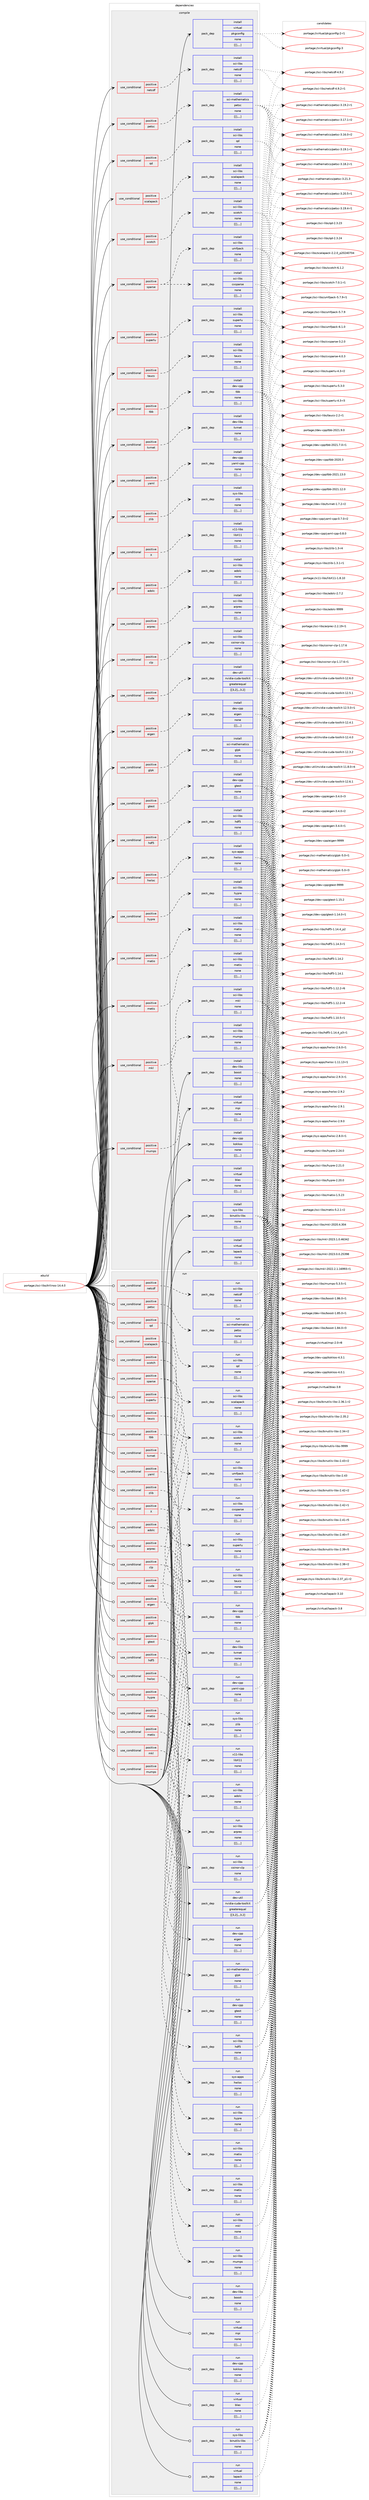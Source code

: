 digraph prolog {

# *************
# Graph options
# *************

newrank=true;
concentrate=true;
compound=true;
graph [rankdir=LR,fontname=Helvetica,fontsize=10,ranksep=1.5];#, ranksep=2.5, nodesep=0.2];
edge  [arrowhead=vee];
node  [fontname=Helvetica,fontsize=10];

# **********
# The ebuild
# **********

subgraph cluster_leftcol {
color=gray;
label=<<i>ebuild</i>>;
id [label="portage://sci-libs/trilinos-14.4.0", color=red, width=4, href="../sci-libs/trilinos-14.4.0.svg"];
}

# ****************
# The dependencies
# ****************

subgraph cluster_midcol {
color=gray;
label=<<i>dependencies</i>>;
subgraph cluster_compile {
fillcolor="#eeeeee";
style=filled;
label=<<i>compile</i>>;
subgraph cond113927 {
dependency428752 [label=<<TABLE BORDER="0" CELLBORDER="1" CELLSPACING="0" CELLPADDING="4"><TR><TD ROWSPAN="3" CELLPADDING="10">use_conditional</TD></TR><TR><TD>positive</TD></TR><TR><TD>X</TD></TR></TABLE>>, shape=none, color=red];
subgraph pack311678 {
dependency428768 [label=<<TABLE BORDER="0" CELLBORDER="1" CELLSPACING="0" CELLPADDING="4" WIDTH="220"><TR><TD ROWSPAN="6" CELLPADDING="30">pack_dep</TD></TR><TR><TD WIDTH="110">install</TD></TR><TR><TD>x11-libs</TD></TR><TR><TD>libX11</TD></TR><TR><TD>none</TD></TR><TR><TD>[[],,,,]</TD></TR></TABLE>>, shape=none, color=blue];
}
dependency428752:e -> dependency428768:w [weight=20,style="dashed",arrowhead="vee"];
}
id:e -> dependency428752:w [weight=20,style="solid",arrowhead="vee"];
subgraph cond113944 {
dependency428775 [label=<<TABLE BORDER="0" CELLBORDER="1" CELLSPACING="0" CELLPADDING="4"><TR><TD ROWSPAN="3" CELLPADDING="10">use_conditional</TD></TR><TR><TD>positive</TD></TR><TR><TD>adolc</TD></TR></TABLE>>, shape=none, color=red];
subgraph pack311752 {
dependency428882 [label=<<TABLE BORDER="0" CELLBORDER="1" CELLSPACING="0" CELLPADDING="4" WIDTH="220"><TR><TD ROWSPAN="6" CELLPADDING="30">pack_dep</TD></TR><TR><TD WIDTH="110">install</TD></TR><TR><TD>sci-libs</TD></TR><TR><TD>adolc</TD></TR><TR><TD>none</TD></TR><TR><TD>[[],,,,]</TD></TR></TABLE>>, shape=none, color=blue];
}
dependency428775:e -> dependency428882:w [weight=20,style="dashed",arrowhead="vee"];
}
id:e -> dependency428775:w [weight=20,style="solid",arrowhead="vee"];
subgraph cond113983 {
dependency428885 [label=<<TABLE BORDER="0" CELLBORDER="1" CELLSPACING="0" CELLPADDING="4"><TR><TD ROWSPAN="3" CELLPADDING="10">use_conditional</TD></TR><TR><TD>positive</TD></TR><TR><TD>arprec</TD></TR></TABLE>>, shape=none, color=red];
subgraph pack311768 {
dependency428920 [label=<<TABLE BORDER="0" CELLBORDER="1" CELLSPACING="0" CELLPADDING="4" WIDTH="220"><TR><TD ROWSPAN="6" CELLPADDING="30">pack_dep</TD></TR><TR><TD WIDTH="110">install</TD></TR><TR><TD>sci-libs</TD></TR><TR><TD>arprec</TD></TR><TR><TD>none</TD></TR><TR><TD>[[],,,,]</TD></TR></TABLE>>, shape=none, color=blue];
}
dependency428885:e -> dependency428920:w [weight=20,style="dashed",arrowhead="vee"];
}
id:e -> dependency428885:w [weight=20,style="solid",arrowhead="vee"];
subgraph cond113996 {
dependency428942 [label=<<TABLE BORDER="0" CELLBORDER="1" CELLSPACING="0" CELLPADDING="4"><TR><TD ROWSPAN="3" CELLPADDING="10">use_conditional</TD></TR><TR><TD>positive</TD></TR><TR><TD>clp</TD></TR></TABLE>>, shape=none, color=red];
subgraph pack311806 {
dependency428956 [label=<<TABLE BORDER="0" CELLBORDER="1" CELLSPACING="0" CELLPADDING="4" WIDTH="220"><TR><TD ROWSPAN="6" CELLPADDING="30">pack_dep</TD></TR><TR><TD WIDTH="110">install</TD></TR><TR><TD>sci-libs</TD></TR><TR><TD>coinor-clp</TD></TR><TR><TD>none</TD></TR><TR><TD>[[],,,,]</TD></TR></TABLE>>, shape=none, color=blue];
}
dependency428942:e -> dependency428956:w [weight=20,style="dashed",arrowhead="vee"];
}
id:e -> dependency428942:w [weight=20,style="solid",arrowhead="vee"];
subgraph cond114016 {
dependency429022 [label=<<TABLE BORDER="0" CELLBORDER="1" CELLSPACING="0" CELLPADDING="4"><TR><TD ROWSPAN="3" CELLPADDING="10">use_conditional</TD></TR><TR><TD>positive</TD></TR><TR><TD>cuda</TD></TR></TABLE>>, shape=none, color=red];
subgraph pack311857 {
dependency429026 [label=<<TABLE BORDER="0" CELLBORDER="1" CELLSPACING="0" CELLPADDING="4" WIDTH="220"><TR><TD ROWSPAN="6" CELLPADDING="30">pack_dep</TD></TR><TR><TD WIDTH="110">install</TD></TR><TR><TD>dev-util</TD></TR><TR><TD>nvidia-cuda-toolkit</TD></TR><TR><TD>greaterequal</TD></TR><TR><TD>[[3,2],,,3.2]</TD></TR></TABLE>>, shape=none, color=blue];
}
dependency429022:e -> dependency429026:w [weight=20,style="dashed",arrowhead="vee"];
}
id:e -> dependency429022:w [weight=20,style="solid",arrowhead="vee"];
subgraph cond114036 {
dependency429044 [label=<<TABLE BORDER="0" CELLBORDER="1" CELLSPACING="0" CELLPADDING="4"><TR><TD ROWSPAN="3" CELLPADDING="10">use_conditional</TD></TR><TR><TD>positive</TD></TR><TR><TD>eigen</TD></TR></TABLE>>, shape=none, color=red];
subgraph pack311873 {
dependency429065 [label=<<TABLE BORDER="0" CELLBORDER="1" CELLSPACING="0" CELLPADDING="4" WIDTH="220"><TR><TD ROWSPAN="6" CELLPADDING="30">pack_dep</TD></TR><TR><TD WIDTH="110">install</TD></TR><TR><TD>dev-cpp</TD></TR><TR><TD>eigen</TD></TR><TR><TD>none</TD></TR><TR><TD>[[],,,,]</TD></TR></TABLE>>, shape=none, color=blue];
}
dependency429044:e -> dependency429065:w [weight=20,style="dashed",arrowhead="vee"];
}
id:e -> dependency429044:w [weight=20,style="solid",arrowhead="vee"];
subgraph cond114047 {
dependency429082 [label=<<TABLE BORDER="0" CELLBORDER="1" CELLSPACING="0" CELLPADDING="4"><TR><TD ROWSPAN="3" CELLPADDING="10">use_conditional</TD></TR><TR><TD>positive</TD></TR><TR><TD>glpk</TD></TR></TABLE>>, shape=none, color=red];
subgraph pack311893 {
dependency429095 [label=<<TABLE BORDER="0" CELLBORDER="1" CELLSPACING="0" CELLPADDING="4" WIDTH="220"><TR><TD ROWSPAN="6" CELLPADDING="30">pack_dep</TD></TR><TR><TD WIDTH="110">install</TD></TR><TR><TD>sci-mathematics</TD></TR><TR><TD>glpk</TD></TR><TR><TD>none</TD></TR><TR><TD>[[],,,,]</TD></TR></TABLE>>, shape=none, color=blue];
}
dependency429082:e -> dependency429095:w [weight=20,style="dashed",arrowhead="vee"];
}
id:e -> dependency429082:w [weight=20,style="solid",arrowhead="vee"];
subgraph cond114055 {
dependency429113 [label=<<TABLE BORDER="0" CELLBORDER="1" CELLSPACING="0" CELLPADDING="4"><TR><TD ROWSPAN="3" CELLPADDING="10">use_conditional</TD></TR><TR><TD>positive</TD></TR><TR><TD>gtest</TD></TR></TABLE>>, shape=none, color=red];
subgraph pack311919 {
dependency429130 [label=<<TABLE BORDER="0" CELLBORDER="1" CELLSPACING="0" CELLPADDING="4" WIDTH="220"><TR><TD ROWSPAN="6" CELLPADDING="30">pack_dep</TD></TR><TR><TD WIDTH="110">install</TD></TR><TR><TD>dev-cpp</TD></TR><TR><TD>gtest</TD></TR><TR><TD>none</TD></TR><TR><TD>[[],,,,]</TD></TR></TABLE>>, shape=none, color=blue];
}
dependency429113:e -> dependency429130:w [weight=20,style="dashed",arrowhead="vee"];
}
id:e -> dependency429113:w [weight=20,style="solid",arrowhead="vee"];
subgraph cond114067 {
dependency429161 [label=<<TABLE BORDER="0" CELLBORDER="1" CELLSPACING="0" CELLPADDING="4"><TR><TD ROWSPAN="3" CELLPADDING="10">use_conditional</TD></TR><TR><TD>positive</TD></TR><TR><TD>hdf5</TD></TR></TABLE>>, shape=none, color=red];
subgraph pack311956 {
dependency429188 [label=<<TABLE BORDER="0" CELLBORDER="1" CELLSPACING="0" CELLPADDING="4" WIDTH="220"><TR><TD ROWSPAN="6" CELLPADDING="30">pack_dep</TD></TR><TR><TD WIDTH="110">install</TD></TR><TR><TD>sci-libs</TD></TR><TR><TD>hdf5</TD></TR><TR><TD>none</TD></TR><TR><TD>[[],,,,]</TD></TR></TABLE>>, shape=none, color=blue];
}
dependency429161:e -> dependency429188:w [weight=20,style="dashed",arrowhead="vee"];
}
id:e -> dependency429161:w [weight=20,style="solid",arrowhead="vee"];
subgraph cond114085 {
dependency429204 [label=<<TABLE BORDER="0" CELLBORDER="1" CELLSPACING="0" CELLPADDING="4"><TR><TD ROWSPAN="3" CELLPADDING="10">use_conditional</TD></TR><TR><TD>positive</TD></TR><TR><TD>hwloc</TD></TR></TABLE>>, shape=none, color=red];
subgraph pack311977 {
dependency429221 [label=<<TABLE BORDER="0" CELLBORDER="1" CELLSPACING="0" CELLPADDING="4" WIDTH="220"><TR><TD ROWSPAN="6" CELLPADDING="30">pack_dep</TD></TR><TR><TD WIDTH="110">install</TD></TR><TR><TD>sys-apps</TD></TR><TR><TD>hwloc</TD></TR><TR><TD>none</TD></TR><TR><TD>[[],,,,]</TD></TR></TABLE>>, shape=none, color=blue];
}
dependency429204:e -> dependency429221:w [weight=20,style="dashed",arrowhead="vee"];
}
id:e -> dependency429204:w [weight=20,style="solid",arrowhead="vee"];
subgraph cond114093 {
dependency429245 [label=<<TABLE BORDER="0" CELLBORDER="1" CELLSPACING="0" CELLPADDING="4"><TR><TD ROWSPAN="3" CELLPADDING="10">use_conditional</TD></TR><TR><TD>positive</TD></TR><TR><TD>hypre</TD></TR></TABLE>>, shape=none, color=red];
subgraph pack312003 {
dependency429283 [label=<<TABLE BORDER="0" CELLBORDER="1" CELLSPACING="0" CELLPADDING="4" WIDTH="220"><TR><TD ROWSPAN="6" CELLPADDING="30">pack_dep</TD></TR><TR><TD WIDTH="110">install</TD></TR><TR><TD>sci-libs</TD></TR><TR><TD>hypre</TD></TR><TR><TD>none</TD></TR><TR><TD>[[],,,,]</TD></TR></TABLE>>, shape=none, color=blue];
}
dependency429245:e -> dependency429283:w [weight=20,style="dashed",arrowhead="vee"];
}
id:e -> dependency429245:w [weight=20,style="solid",arrowhead="vee"];
subgraph cond114116 {
dependency429301 [label=<<TABLE BORDER="0" CELLBORDER="1" CELLSPACING="0" CELLPADDING="4"><TR><TD ROWSPAN="3" CELLPADDING="10">use_conditional</TD></TR><TR><TD>positive</TD></TR><TR><TD>matio</TD></TR></TABLE>>, shape=none, color=red];
subgraph pack312050 {
dependency429321 [label=<<TABLE BORDER="0" CELLBORDER="1" CELLSPACING="0" CELLPADDING="4" WIDTH="220"><TR><TD ROWSPAN="6" CELLPADDING="30">pack_dep</TD></TR><TR><TD WIDTH="110">install</TD></TR><TR><TD>sci-libs</TD></TR><TR><TD>matio</TD></TR><TR><TD>none</TD></TR><TR><TD>[[],,,,]</TD></TR></TABLE>>, shape=none, color=blue];
}
dependency429301:e -> dependency429321:w [weight=20,style="dashed",arrowhead="vee"];
}
id:e -> dependency429301:w [weight=20,style="solid",arrowhead="vee"];
subgraph cond114130 {
dependency429350 [label=<<TABLE BORDER="0" CELLBORDER="1" CELLSPACING="0" CELLPADDING="4"><TR><TD ROWSPAN="3" CELLPADDING="10">use_conditional</TD></TR><TR><TD>positive</TD></TR><TR><TD>metis</TD></TR></TABLE>>, shape=none, color=red];
subgraph pack312070 {
dependency429351 [label=<<TABLE BORDER="0" CELLBORDER="1" CELLSPACING="0" CELLPADDING="4" WIDTH="220"><TR><TD ROWSPAN="6" CELLPADDING="30">pack_dep</TD></TR><TR><TD WIDTH="110">install</TD></TR><TR><TD>sci-libs</TD></TR><TR><TD>metis</TD></TR><TR><TD>none</TD></TR><TR><TD>[[],,,,]</TD></TR></TABLE>>, shape=none, color=blue];
}
dependency429350:e -> dependency429351:w [weight=20,style="dashed",arrowhead="vee"];
}
id:e -> dependency429350:w [weight=20,style="solid",arrowhead="vee"];
subgraph cond114140 {
dependency429377 [label=<<TABLE BORDER="0" CELLBORDER="1" CELLSPACING="0" CELLPADDING="4"><TR><TD ROWSPAN="3" CELLPADDING="10">use_conditional</TD></TR><TR><TD>positive</TD></TR><TR><TD>mkl</TD></TR></TABLE>>, shape=none, color=red];
subgraph pack312098 {
dependency429392 [label=<<TABLE BORDER="0" CELLBORDER="1" CELLSPACING="0" CELLPADDING="4" WIDTH="220"><TR><TD ROWSPAN="6" CELLPADDING="30">pack_dep</TD></TR><TR><TD WIDTH="110">install</TD></TR><TR><TD>sci-libs</TD></TR><TR><TD>mkl</TD></TR><TR><TD>none</TD></TR><TR><TD>[[],,,,]</TD></TR></TABLE>>, shape=none, color=blue];
}
dependency429377:e -> dependency429392:w [weight=20,style="dashed",arrowhead="vee"];
}
id:e -> dependency429377:w [weight=20,style="solid",arrowhead="vee"];
subgraph cond114152 {
dependency429394 [label=<<TABLE BORDER="0" CELLBORDER="1" CELLSPACING="0" CELLPADDING="4"><TR><TD ROWSPAN="3" CELLPADDING="10">use_conditional</TD></TR><TR><TD>positive</TD></TR><TR><TD>mumps</TD></TR></TABLE>>, shape=none, color=red];
subgraph pack312118 {
dependency429418 [label=<<TABLE BORDER="0" CELLBORDER="1" CELLSPACING="0" CELLPADDING="4" WIDTH="220"><TR><TD ROWSPAN="6" CELLPADDING="30">pack_dep</TD></TR><TR><TD WIDTH="110">install</TD></TR><TR><TD>sci-libs</TD></TR><TR><TD>mumps</TD></TR><TR><TD>none</TD></TR><TR><TD>[[],,,,]</TD></TR></TABLE>>, shape=none, color=blue];
}
dependency429394:e -> dependency429418:w [weight=20,style="dashed",arrowhead="vee"];
}
id:e -> dependency429394:w [weight=20,style="solid",arrowhead="vee"];
subgraph cond114166 {
dependency429450 [label=<<TABLE BORDER="0" CELLBORDER="1" CELLSPACING="0" CELLPADDING="4"><TR><TD ROWSPAN="3" CELLPADDING="10">use_conditional</TD></TR><TR><TD>positive</TD></TR><TR><TD>netcdf</TD></TR></TABLE>>, shape=none, color=red];
subgraph pack312143 {
dependency429456 [label=<<TABLE BORDER="0" CELLBORDER="1" CELLSPACING="0" CELLPADDING="4" WIDTH="220"><TR><TD ROWSPAN="6" CELLPADDING="30">pack_dep</TD></TR><TR><TD WIDTH="110">install</TD></TR><TR><TD>sci-libs</TD></TR><TR><TD>netcdf</TD></TR><TR><TD>none</TD></TR><TR><TD>[[],,,,]</TD></TR></TABLE>>, shape=none, color=blue];
}
dependency429450:e -> dependency429456:w [weight=20,style="dashed",arrowhead="vee"];
}
id:e -> dependency429450:w [weight=20,style="solid",arrowhead="vee"];
subgraph cond114180 {
dependency429489 [label=<<TABLE BORDER="0" CELLBORDER="1" CELLSPACING="0" CELLPADDING="4"><TR><TD ROWSPAN="3" CELLPADDING="10">use_conditional</TD></TR><TR><TD>positive</TD></TR><TR><TD>petsc</TD></TR></TABLE>>, shape=none, color=red];
subgraph pack312169 {
dependency429506 [label=<<TABLE BORDER="0" CELLBORDER="1" CELLSPACING="0" CELLPADDING="4" WIDTH="220"><TR><TD ROWSPAN="6" CELLPADDING="30">pack_dep</TD></TR><TR><TD WIDTH="110">install</TD></TR><TR><TD>sci-mathematics</TD></TR><TR><TD>petsc</TD></TR><TR><TD>none</TD></TR><TR><TD>[[],,,,]</TD></TR></TABLE>>, shape=none, color=blue];
}
dependency429489:e -> dependency429506:w [weight=20,style="dashed",arrowhead="vee"];
}
id:e -> dependency429489:w [weight=20,style="solid",arrowhead="vee"];
subgraph cond114194 {
dependency429531 [label=<<TABLE BORDER="0" CELLBORDER="1" CELLSPACING="0" CELLPADDING="4"><TR><TD ROWSPAN="3" CELLPADDING="10">use_conditional</TD></TR><TR><TD>positive</TD></TR><TR><TD>qd</TD></TR></TABLE>>, shape=none, color=red];
subgraph pack312195 {
dependency429563 [label=<<TABLE BORDER="0" CELLBORDER="1" CELLSPACING="0" CELLPADDING="4" WIDTH="220"><TR><TD ROWSPAN="6" CELLPADDING="30">pack_dep</TD></TR><TR><TD WIDTH="110">install</TD></TR><TR><TD>sci-libs</TD></TR><TR><TD>qd</TD></TR><TR><TD>none</TD></TR><TR><TD>[[],,,,]</TD></TR></TABLE>>, shape=none, color=blue];
}
dependency429531:e -> dependency429563:w [weight=20,style="dashed",arrowhead="vee"];
}
id:e -> dependency429531:w [weight=20,style="solid",arrowhead="vee"];
subgraph cond114205 {
dependency429628 [label=<<TABLE BORDER="0" CELLBORDER="1" CELLSPACING="0" CELLPADDING="4"><TR><TD ROWSPAN="3" CELLPADDING="10">use_conditional</TD></TR><TR><TD>positive</TD></TR><TR><TD>scalapack</TD></TR></TABLE>>, shape=none, color=red];
subgraph pack312292 {
dependency429707 [label=<<TABLE BORDER="0" CELLBORDER="1" CELLSPACING="0" CELLPADDING="4" WIDTH="220"><TR><TD ROWSPAN="6" CELLPADDING="30">pack_dep</TD></TR><TR><TD WIDTH="110">install</TD></TR><TR><TD>sci-libs</TD></TR><TR><TD>scalapack</TD></TR><TR><TD>none</TD></TR><TR><TD>[[],,,,]</TD></TR></TABLE>>, shape=none, color=blue];
}
dependency429628:e -> dependency429707:w [weight=20,style="dashed",arrowhead="vee"];
}
id:e -> dependency429628:w [weight=20,style="solid",arrowhead="vee"];
subgraph cond114252 {
dependency429749 [label=<<TABLE BORDER="0" CELLBORDER="1" CELLSPACING="0" CELLPADDING="4"><TR><TD ROWSPAN="3" CELLPADDING="10">use_conditional</TD></TR><TR><TD>positive</TD></TR><TR><TD>scotch</TD></TR></TABLE>>, shape=none, color=red];
subgraph pack312376 {
dependency429892 [label=<<TABLE BORDER="0" CELLBORDER="1" CELLSPACING="0" CELLPADDING="4" WIDTH="220"><TR><TD ROWSPAN="6" CELLPADDING="30">pack_dep</TD></TR><TR><TD WIDTH="110">install</TD></TR><TR><TD>sci-libs</TD></TR><TR><TD>scotch</TD></TR><TR><TD>none</TD></TR><TR><TD>[[],,,,]</TD></TR></TABLE>>, shape=none, color=blue];
}
dependency429749:e -> dependency429892:w [weight=20,style="dashed",arrowhead="vee"];
}
id:e -> dependency429749:w [weight=20,style="solid",arrowhead="vee"];
subgraph cond114303 {
dependency429952 [label=<<TABLE BORDER="0" CELLBORDER="1" CELLSPACING="0" CELLPADDING="4"><TR><TD ROWSPAN="3" CELLPADDING="10">use_conditional</TD></TR><TR><TD>positive</TD></TR><TR><TD>sparse</TD></TR></TABLE>>, shape=none, color=red];
subgraph pack312524 {
dependency430022 [label=<<TABLE BORDER="0" CELLBORDER="1" CELLSPACING="0" CELLPADDING="4" WIDTH="220"><TR><TD ROWSPAN="6" CELLPADDING="30">pack_dep</TD></TR><TR><TD WIDTH="110">install</TD></TR><TR><TD>sci-libs</TD></TR><TR><TD>cxsparse</TD></TR><TR><TD>none</TD></TR><TR><TD>[[],,,,]</TD></TR></TABLE>>, shape=none, color=blue];
}
dependency429952:e -> dependency430022:w [weight=20,style="dashed",arrowhead="vee"];
subgraph pack312554 {
dependency430027 [label=<<TABLE BORDER="0" CELLBORDER="1" CELLSPACING="0" CELLPADDING="4" WIDTH="220"><TR><TD ROWSPAN="6" CELLPADDING="30">pack_dep</TD></TR><TR><TD WIDTH="110">install</TD></TR><TR><TD>sci-libs</TD></TR><TR><TD>umfpack</TD></TR><TR><TD>none</TD></TR><TR><TD>[[],,,,]</TD></TR></TABLE>>, shape=none, color=blue];
}
dependency429952:e -> dependency430027:w [weight=20,style="dashed",arrowhead="vee"];
}
id:e -> dependency429952:w [weight=20,style="solid",arrowhead="vee"];
subgraph cond114346 {
dependency430052 [label=<<TABLE BORDER="0" CELLBORDER="1" CELLSPACING="0" CELLPADDING="4"><TR><TD ROWSPAN="3" CELLPADDING="10">use_conditional</TD></TR><TR><TD>positive</TD></TR><TR><TD>superlu</TD></TR></TABLE>>, shape=none, color=red];
subgraph pack312579 {
dependency430073 [label=<<TABLE BORDER="0" CELLBORDER="1" CELLSPACING="0" CELLPADDING="4" WIDTH="220"><TR><TD ROWSPAN="6" CELLPADDING="30">pack_dep</TD></TR><TR><TD WIDTH="110">install</TD></TR><TR><TD>sci-libs</TD></TR><TR><TD>superlu</TD></TR><TR><TD>none</TD></TR><TR><TD>[[],,,,]</TD></TR></TABLE>>, shape=none, color=blue];
}
dependency430052:e -> dependency430073:w [weight=20,style="dashed",arrowhead="vee"];
}
id:e -> dependency430052:w [weight=20,style="solid",arrowhead="vee"];
subgraph cond114361 {
dependency430106 [label=<<TABLE BORDER="0" CELLBORDER="1" CELLSPACING="0" CELLPADDING="4"><TR><TD ROWSPAN="3" CELLPADDING="10">use_conditional</TD></TR><TR><TD>positive</TD></TR><TR><TD>taucs</TD></TR></TABLE>>, shape=none, color=red];
subgraph pack312606 {
dependency430125 [label=<<TABLE BORDER="0" CELLBORDER="1" CELLSPACING="0" CELLPADDING="4" WIDTH="220"><TR><TD ROWSPAN="6" CELLPADDING="30">pack_dep</TD></TR><TR><TD WIDTH="110">install</TD></TR><TR><TD>sci-libs</TD></TR><TR><TD>taucs</TD></TR><TR><TD>none</TD></TR><TR><TD>[[],,,,]</TD></TR></TABLE>>, shape=none, color=blue];
}
dependency430106:e -> dependency430125:w [weight=20,style="dashed",arrowhead="vee"];
}
id:e -> dependency430106:w [weight=20,style="solid",arrowhead="vee"];
subgraph cond114379 {
dependency430194 [label=<<TABLE BORDER="0" CELLBORDER="1" CELLSPACING="0" CELLPADDING="4"><TR><TD ROWSPAN="3" CELLPADDING="10">use_conditional</TD></TR><TR><TD>positive</TD></TR><TR><TD>tbb</TD></TR></TABLE>>, shape=none, color=red];
subgraph pack312674 {
dependency430195 [label=<<TABLE BORDER="0" CELLBORDER="1" CELLSPACING="0" CELLPADDING="4" WIDTH="220"><TR><TD ROWSPAN="6" CELLPADDING="30">pack_dep</TD></TR><TR><TD WIDTH="110">install</TD></TR><TR><TD>dev-cpp</TD></TR><TR><TD>tbb</TD></TR><TR><TD>none</TD></TR><TR><TD>[[],,,,]</TD></TR></TABLE>>, shape=none, color=blue];
}
dependency430194:e -> dependency430195:w [weight=20,style="dashed",arrowhead="vee"];
}
id:e -> dependency430194:w [weight=20,style="solid",arrowhead="vee"];
subgraph cond114407 {
dependency430289 [label=<<TABLE BORDER="0" CELLBORDER="1" CELLSPACING="0" CELLPADDING="4"><TR><TD ROWSPAN="3" CELLPADDING="10">use_conditional</TD></TR><TR><TD>positive</TD></TR><TR><TD>tvmet</TD></TR></TABLE>>, shape=none, color=red];
subgraph pack312771 {
dependency430340 [label=<<TABLE BORDER="0" CELLBORDER="1" CELLSPACING="0" CELLPADDING="4" WIDTH="220"><TR><TD ROWSPAN="6" CELLPADDING="30">pack_dep</TD></TR><TR><TD WIDTH="110">install</TD></TR><TR><TD>dev-libs</TD></TR><TR><TD>tvmet</TD></TR><TR><TD>none</TD></TR><TR><TD>[[],,,,]</TD></TR></TABLE>>, shape=none, color=blue];
}
dependency430289:e -> dependency430340:w [weight=20,style="dashed",arrowhead="vee"];
}
id:e -> dependency430289:w [weight=20,style="solid",arrowhead="vee"];
subgraph cond114424 {
dependency430387 [label=<<TABLE BORDER="0" CELLBORDER="1" CELLSPACING="0" CELLPADDING="4"><TR><TD ROWSPAN="3" CELLPADDING="10">use_conditional</TD></TR><TR><TD>positive</TD></TR><TR><TD>yaml</TD></TR></TABLE>>, shape=none, color=red];
subgraph pack312828 {
dependency430403 [label=<<TABLE BORDER="0" CELLBORDER="1" CELLSPACING="0" CELLPADDING="4" WIDTH="220"><TR><TD ROWSPAN="6" CELLPADDING="30">pack_dep</TD></TR><TR><TD WIDTH="110">install</TD></TR><TR><TD>dev-cpp</TD></TR><TR><TD>yaml-cpp</TD></TR><TR><TD>none</TD></TR><TR><TD>[[],,,,]</TD></TR></TABLE>>, shape=none, color=blue];
}
dependency430387:e -> dependency430403:w [weight=20,style="dashed",arrowhead="vee"];
}
id:e -> dependency430387:w [weight=20,style="solid",arrowhead="vee"];
subgraph cond114434 {
dependency430406 [label=<<TABLE BORDER="0" CELLBORDER="1" CELLSPACING="0" CELLPADDING="4"><TR><TD ROWSPAN="3" CELLPADDING="10">use_conditional</TD></TR><TR><TD>positive</TD></TR><TR><TD>zlib</TD></TR></TABLE>>, shape=none, color=red];
subgraph pack312841 {
dependency430419 [label=<<TABLE BORDER="0" CELLBORDER="1" CELLSPACING="0" CELLPADDING="4" WIDTH="220"><TR><TD ROWSPAN="6" CELLPADDING="30">pack_dep</TD></TR><TR><TD WIDTH="110">install</TD></TR><TR><TD>sys-libs</TD></TR><TR><TD>zlib</TD></TR><TR><TD>none</TD></TR><TR><TD>[[],,,,]</TD></TR></TABLE>>, shape=none, color=blue];
}
dependency430406:e -> dependency430419:w [weight=20,style="dashed",arrowhead="vee"];
}
id:e -> dependency430406:w [weight=20,style="solid",arrowhead="vee"];
subgraph pack312845 {
dependency430455 [label=<<TABLE BORDER="0" CELLBORDER="1" CELLSPACING="0" CELLPADDING="4" WIDTH="220"><TR><TD ROWSPAN="6" CELLPADDING="30">pack_dep</TD></TR><TR><TD WIDTH="110">install</TD></TR><TR><TD>dev-libs</TD></TR><TR><TD>boost</TD></TR><TR><TD>none</TD></TR><TR><TD>[[],,,,]</TD></TR></TABLE>>, shape=none, color=blue];
}
id:e -> dependency430455:w [weight=20,style="solid",arrowhead="vee"];
subgraph pack312936 {
dependency430556 [label=<<TABLE BORDER="0" CELLBORDER="1" CELLSPACING="0" CELLPADDING="4" WIDTH="220"><TR><TD ROWSPAN="6" CELLPADDING="30">pack_dep</TD></TR><TR><TD WIDTH="110">install</TD></TR><TR><TD>sys-libs</TD></TR><TR><TD>binutils-libs</TD></TR><TR><TD>none</TD></TR><TR><TD>[[],,,,]</TD></TR></TABLE>>, shape=none, color=blue];
}
id:e -> dependency430556:w [weight=20,style="solid",arrowhead="vee"];
subgraph pack312945 {
dependency430558 [label=<<TABLE BORDER="0" CELLBORDER="1" CELLSPACING="0" CELLPADDING="4" WIDTH="220"><TR><TD ROWSPAN="6" CELLPADDING="30">pack_dep</TD></TR><TR><TD WIDTH="110">install</TD></TR><TR><TD>virtual</TD></TR><TR><TD>blas</TD></TR><TR><TD>none</TD></TR><TR><TD>[[],,,,]</TD></TR></TABLE>>, shape=none, color=blue];
}
id:e -> dependency430558:w [weight=20,style="solid",arrowhead="vee"];
subgraph pack312950 {
dependency430595 [label=<<TABLE BORDER="0" CELLBORDER="1" CELLSPACING="0" CELLPADDING="4" WIDTH="220"><TR><TD ROWSPAN="6" CELLPADDING="30">pack_dep</TD></TR><TR><TD WIDTH="110">install</TD></TR><TR><TD>virtual</TD></TR><TR><TD>lapack</TD></TR><TR><TD>none</TD></TR><TR><TD>[[],,,,]</TD></TR></TABLE>>, shape=none, color=blue];
}
id:e -> dependency430595:w [weight=20,style="solid",arrowhead="vee"];
subgraph pack312976 {
dependency430599 [label=<<TABLE BORDER="0" CELLBORDER="1" CELLSPACING="0" CELLPADDING="4" WIDTH="220"><TR><TD ROWSPAN="6" CELLPADDING="30">pack_dep</TD></TR><TR><TD WIDTH="110">install</TD></TR><TR><TD>virtual</TD></TR><TR><TD>mpi</TD></TR><TR><TD>none</TD></TR><TR><TD>[[],,,,]</TD></TR></TABLE>>, shape=none, color=blue];
}
id:e -> dependency430599:w [weight=20,style="solid",arrowhead="vee"];
subgraph pack312978 {
dependency430603 [label=<<TABLE BORDER="0" CELLBORDER="1" CELLSPACING="0" CELLPADDING="4" WIDTH="220"><TR><TD ROWSPAN="6" CELLPADDING="30">pack_dep</TD></TR><TR><TD WIDTH="110">install</TD></TR><TR><TD>virtual</TD></TR><TR><TD>pkgconfig</TD></TR><TR><TD>none</TD></TR><TR><TD>[[],,,,]</TD></TR></TABLE>>, shape=none, color=blue];
}
id:e -> dependency430603:w [weight=20,style="solid",arrowhead="vee"];
subgraph pack312993 {
dependency430619 [label=<<TABLE BORDER="0" CELLBORDER="1" CELLSPACING="0" CELLPADDING="4" WIDTH="220"><TR><TD ROWSPAN="6" CELLPADDING="30">pack_dep</TD></TR><TR><TD WIDTH="110">install</TD></TR><TR><TD>dev-cpp</TD></TR><TR><TD>kokkos</TD></TR><TR><TD>none</TD></TR><TR><TD>[[],,,,]</TD></TR></TABLE>>, shape=none, color=blue];
}
id:e -> dependency430619:w [weight=20,style="solid",arrowhead="vee"];
}
subgraph cluster_compileandrun {
fillcolor="#eeeeee";
style=filled;
label=<<i>compile and run</i>>;
}
subgraph cluster_run {
fillcolor="#eeeeee";
style=filled;
label=<<i>run</i>>;
subgraph cond114491 {
dependency430630 [label=<<TABLE BORDER="0" CELLBORDER="1" CELLSPACING="0" CELLPADDING="4"><TR><TD ROWSPAN="3" CELLPADDING="10">use_conditional</TD></TR><TR><TD>positive</TD></TR><TR><TD>X</TD></TR></TABLE>>, shape=none, color=red];
subgraph pack313000 {
dependency430633 [label=<<TABLE BORDER="0" CELLBORDER="1" CELLSPACING="0" CELLPADDING="4" WIDTH="220"><TR><TD ROWSPAN="6" CELLPADDING="30">pack_dep</TD></TR><TR><TD WIDTH="110">run</TD></TR><TR><TD>x11-libs</TD></TR><TR><TD>libX11</TD></TR><TR><TD>none</TD></TR><TR><TD>[[],,,,]</TD></TR></TABLE>>, shape=none, color=blue];
}
dependency430630:e -> dependency430633:w [weight=20,style="dashed",arrowhead="vee"];
}
id:e -> dependency430630:w [weight=20,style="solid",arrowhead="odot"];
subgraph cond114516 {
dependency430720 [label=<<TABLE BORDER="0" CELLBORDER="1" CELLSPACING="0" CELLPADDING="4"><TR><TD ROWSPAN="3" CELLPADDING="10">use_conditional</TD></TR><TR><TD>positive</TD></TR><TR><TD>adolc</TD></TR></TABLE>>, shape=none, color=red];
subgraph pack313061 {
dependency430726 [label=<<TABLE BORDER="0" CELLBORDER="1" CELLSPACING="0" CELLPADDING="4" WIDTH="220"><TR><TD ROWSPAN="6" CELLPADDING="30">pack_dep</TD></TR><TR><TD WIDTH="110">run</TD></TR><TR><TD>sci-libs</TD></TR><TR><TD>adolc</TD></TR><TR><TD>none</TD></TR><TR><TD>[[],,,,]</TD></TR></TABLE>>, shape=none, color=blue];
}
dependency430720:e -> dependency430726:w [weight=20,style="dashed",arrowhead="vee"];
}
id:e -> dependency430720:w [weight=20,style="solid",arrowhead="odot"];
subgraph cond114525 {
dependency430748 [label=<<TABLE BORDER="0" CELLBORDER="1" CELLSPACING="0" CELLPADDING="4"><TR><TD ROWSPAN="3" CELLPADDING="10">use_conditional</TD></TR><TR><TD>positive</TD></TR><TR><TD>arprec</TD></TR></TABLE>>, shape=none, color=red];
subgraph pack313092 {
dependency430766 [label=<<TABLE BORDER="0" CELLBORDER="1" CELLSPACING="0" CELLPADDING="4" WIDTH="220"><TR><TD ROWSPAN="6" CELLPADDING="30">pack_dep</TD></TR><TR><TD WIDTH="110">run</TD></TR><TR><TD>sci-libs</TD></TR><TR><TD>arprec</TD></TR><TR><TD>none</TD></TR><TR><TD>[[],,,,]</TD></TR></TABLE>>, shape=none, color=blue];
}
dependency430748:e -> dependency430766:w [weight=20,style="dashed",arrowhead="vee"];
}
id:e -> dependency430748:w [weight=20,style="solid",arrowhead="odot"];
subgraph cond114532 {
dependency430774 [label=<<TABLE BORDER="0" CELLBORDER="1" CELLSPACING="0" CELLPADDING="4"><TR><TD ROWSPAN="3" CELLPADDING="10">use_conditional</TD></TR><TR><TD>positive</TD></TR><TR><TD>clp</TD></TR></TABLE>>, shape=none, color=red];
subgraph pack313099 {
dependency430810 [label=<<TABLE BORDER="0" CELLBORDER="1" CELLSPACING="0" CELLPADDING="4" WIDTH="220"><TR><TD ROWSPAN="6" CELLPADDING="30">pack_dep</TD></TR><TR><TD WIDTH="110">run</TD></TR><TR><TD>sci-libs</TD></TR><TR><TD>coinor-clp</TD></TR><TR><TD>none</TD></TR><TR><TD>[[],,,,]</TD></TR></TABLE>>, shape=none, color=blue];
}
dependency430774:e -> dependency430810:w [weight=20,style="dashed",arrowhead="vee"];
}
id:e -> dependency430774:w [weight=20,style="solid",arrowhead="odot"];
subgraph cond114543 {
dependency430814 [label=<<TABLE BORDER="0" CELLBORDER="1" CELLSPACING="0" CELLPADDING="4"><TR><TD ROWSPAN="3" CELLPADDING="10">use_conditional</TD></TR><TR><TD>positive</TD></TR><TR><TD>cuda</TD></TR></TABLE>>, shape=none, color=red];
subgraph pack313148 {
dependency430863 [label=<<TABLE BORDER="0" CELLBORDER="1" CELLSPACING="0" CELLPADDING="4" WIDTH="220"><TR><TD ROWSPAN="6" CELLPADDING="30">pack_dep</TD></TR><TR><TD WIDTH="110">run</TD></TR><TR><TD>dev-util</TD></TR><TR><TD>nvidia-cuda-toolkit</TD></TR><TR><TD>greaterequal</TD></TR><TR><TD>[[3,2],,,3.2]</TD></TR></TABLE>>, shape=none, color=blue];
}
dependency430814:e -> dependency430863:w [weight=20,style="dashed",arrowhead="vee"];
}
id:e -> dependency430814:w [weight=20,style="solid",arrowhead="odot"];
subgraph cond114561 {
dependency430872 [label=<<TABLE BORDER="0" CELLBORDER="1" CELLSPACING="0" CELLPADDING="4"><TR><TD ROWSPAN="3" CELLPADDING="10">use_conditional</TD></TR><TR><TD>positive</TD></TR><TR><TD>eigen</TD></TR></TABLE>>, shape=none, color=red];
subgraph pack313192 {
dependency430947 [label=<<TABLE BORDER="0" CELLBORDER="1" CELLSPACING="0" CELLPADDING="4" WIDTH="220"><TR><TD ROWSPAN="6" CELLPADDING="30">pack_dep</TD></TR><TR><TD WIDTH="110">run</TD></TR><TR><TD>dev-cpp</TD></TR><TR><TD>eigen</TD></TR><TR><TD>none</TD></TR><TR><TD>[[],,,,]</TD></TR></TABLE>>, shape=none, color=blue];
}
dependency430872:e -> dependency430947:w [weight=20,style="dashed",arrowhead="vee"];
}
id:e -> dependency430872:w [weight=20,style="solid",arrowhead="odot"];
subgraph cond114587 {
dependency430986 [label=<<TABLE BORDER="0" CELLBORDER="1" CELLSPACING="0" CELLPADDING="4"><TR><TD ROWSPAN="3" CELLPADDING="10">use_conditional</TD></TR><TR><TD>positive</TD></TR><TR><TD>glpk</TD></TR></TABLE>>, shape=none, color=red];
subgraph pack313266 {
dependency431027 [label=<<TABLE BORDER="0" CELLBORDER="1" CELLSPACING="0" CELLPADDING="4" WIDTH="220"><TR><TD ROWSPAN="6" CELLPADDING="30">pack_dep</TD></TR><TR><TD WIDTH="110">run</TD></TR><TR><TD>sci-mathematics</TD></TR><TR><TD>glpk</TD></TR><TR><TD>none</TD></TR><TR><TD>[[],,,,]</TD></TR></TABLE>>, shape=none, color=blue];
}
dependency430986:e -> dependency431027:w [weight=20,style="dashed",arrowhead="vee"];
}
id:e -> dependency430986:w [weight=20,style="solid",arrowhead="odot"];
subgraph cond114605 {
dependency431068 [label=<<TABLE BORDER="0" CELLBORDER="1" CELLSPACING="0" CELLPADDING="4"><TR><TD ROWSPAN="3" CELLPADDING="10">use_conditional</TD></TR><TR><TD>positive</TD></TR><TR><TD>gtest</TD></TR></TABLE>>, shape=none, color=red];
subgraph pack313293 {
dependency431089 [label=<<TABLE BORDER="0" CELLBORDER="1" CELLSPACING="0" CELLPADDING="4" WIDTH="220"><TR><TD ROWSPAN="6" CELLPADDING="30">pack_dep</TD></TR><TR><TD WIDTH="110">run</TD></TR><TR><TD>dev-cpp</TD></TR><TR><TD>gtest</TD></TR><TR><TD>none</TD></TR><TR><TD>[[],,,,]</TD></TR></TABLE>>, shape=none, color=blue];
}
dependency431068:e -> dependency431089:w [weight=20,style="dashed",arrowhead="vee"];
}
id:e -> dependency431068:w [weight=20,style="solid",arrowhead="odot"];
subgraph cond114632 {
dependency431134 [label=<<TABLE BORDER="0" CELLBORDER="1" CELLSPACING="0" CELLPADDING="4"><TR><TD ROWSPAN="3" CELLPADDING="10">use_conditional</TD></TR><TR><TD>positive</TD></TR><TR><TD>hdf5</TD></TR></TABLE>>, shape=none, color=red];
subgraph pack313349 {
dependency431177 [label=<<TABLE BORDER="0" CELLBORDER="1" CELLSPACING="0" CELLPADDING="4" WIDTH="220"><TR><TD ROWSPAN="6" CELLPADDING="30">pack_dep</TD></TR><TR><TD WIDTH="110">run</TD></TR><TR><TD>sci-libs</TD></TR><TR><TD>hdf5</TD></TR><TR><TD>none</TD></TR><TR><TD>[[],,,,]</TD></TR></TABLE>>, shape=none, color=blue];
}
dependency431134:e -> dependency431177:w [weight=20,style="dashed",arrowhead="vee"];
}
id:e -> dependency431134:w [weight=20,style="solid",arrowhead="odot"];
subgraph cond114661 {
dependency431179 [label=<<TABLE BORDER="0" CELLBORDER="1" CELLSPACING="0" CELLPADDING="4"><TR><TD ROWSPAN="3" CELLPADDING="10">use_conditional</TD></TR><TR><TD>positive</TD></TR><TR><TD>hwloc</TD></TR></TABLE>>, shape=none, color=red];
subgraph pack313370 {
dependency431208 [label=<<TABLE BORDER="0" CELLBORDER="1" CELLSPACING="0" CELLPADDING="4" WIDTH="220"><TR><TD ROWSPAN="6" CELLPADDING="30">pack_dep</TD></TR><TR><TD WIDTH="110">run</TD></TR><TR><TD>sys-apps</TD></TR><TR><TD>hwloc</TD></TR><TR><TD>none</TD></TR><TR><TD>[[],,,,]</TD></TR></TABLE>>, shape=none, color=blue];
}
dependency431179:e -> dependency431208:w [weight=20,style="dashed",arrowhead="vee"];
}
id:e -> dependency431179:w [weight=20,style="solid",arrowhead="odot"];
subgraph cond114666 {
dependency431251 [label=<<TABLE BORDER="0" CELLBORDER="1" CELLSPACING="0" CELLPADDING="4"><TR><TD ROWSPAN="3" CELLPADDING="10">use_conditional</TD></TR><TR><TD>positive</TD></TR><TR><TD>hypre</TD></TR></TABLE>>, shape=none, color=red];
subgraph pack313417 {
dependency431255 [label=<<TABLE BORDER="0" CELLBORDER="1" CELLSPACING="0" CELLPADDING="4" WIDTH="220"><TR><TD ROWSPAN="6" CELLPADDING="30">pack_dep</TD></TR><TR><TD WIDTH="110">run</TD></TR><TR><TD>sci-libs</TD></TR><TR><TD>hypre</TD></TR><TR><TD>none</TD></TR><TR><TD>[[],,,,]</TD></TR></TABLE>>, shape=none, color=blue];
}
dependency431251:e -> dependency431255:w [weight=20,style="dashed",arrowhead="vee"];
}
id:e -> dependency431251:w [weight=20,style="solid",arrowhead="odot"];
subgraph cond114718 {
dependency431404 [label=<<TABLE BORDER="0" CELLBORDER="1" CELLSPACING="0" CELLPADDING="4"><TR><TD ROWSPAN="3" CELLPADDING="10">use_conditional</TD></TR><TR><TD>positive</TD></TR><TR><TD>matio</TD></TR></TABLE>>, shape=none, color=red];
subgraph pack313545 {
dependency431468 [label=<<TABLE BORDER="0" CELLBORDER="1" CELLSPACING="0" CELLPADDING="4" WIDTH="220"><TR><TD ROWSPAN="6" CELLPADDING="30">pack_dep</TD></TR><TR><TD WIDTH="110">run</TD></TR><TR><TD>sci-libs</TD></TR><TR><TD>matio</TD></TR><TR><TD>none</TD></TR><TR><TD>[[],,,,]</TD></TR></TABLE>>, shape=none, color=blue];
}
dependency431404:e -> dependency431468:w [weight=20,style="dashed",arrowhead="vee"];
}
id:e -> dependency431404:w [weight=20,style="solid",arrowhead="odot"];
subgraph cond114753 {
dependency431475 [label=<<TABLE BORDER="0" CELLBORDER="1" CELLSPACING="0" CELLPADDING="4"><TR><TD ROWSPAN="3" CELLPADDING="10">use_conditional</TD></TR><TR><TD>positive</TD></TR><TR><TD>metis</TD></TR></TABLE>>, shape=none, color=red];
subgraph pack313590 {
dependency431540 [label=<<TABLE BORDER="0" CELLBORDER="1" CELLSPACING="0" CELLPADDING="4" WIDTH="220"><TR><TD ROWSPAN="6" CELLPADDING="30">pack_dep</TD></TR><TR><TD WIDTH="110">run</TD></TR><TR><TD>sci-libs</TD></TR><TR><TD>metis</TD></TR><TR><TD>none</TD></TR><TR><TD>[[],,,,]</TD></TR></TABLE>>, shape=none, color=blue];
}
dependency431475:e -> dependency431540:w [weight=20,style="dashed",arrowhead="vee"];
}
id:e -> dependency431475:w [weight=20,style="solid",arrowhead="odot"];
subgraph cond114803 {
dependency431737 [label=<<TABLE BORDER="0" CELLBORDER="1" CELLSPACING="0" CELLPADDING="4"><TR><TD ROWSPAN="3" CELLPADDING="10">use_conditional</TD></TR><TR><TD>positive</TD></TR><TR><TD>mkl</TD></TR></TABLE>>, shape=none, color=red];
subgraph pack313747 {
dependency431761 [label=<<TABLE BORDER="0" CELLBORDER="1" CELLSPACING="0" CELLPADDING="4" WIDTH="220"><TR><TD ROWSPAN="6" CELLPADDING="30">pack_dep</TD></TR><TR><TD WIDTH="110">run</TD></TR><TR><TD>sci-libs</TD></TR><TR><TD>mkl</TD></TR><TR><TD>none</TD></TR><TR><TD>[[],,,,]</TD></TR></TABLE>>, shape=none, color=blue];
}
dependency431737:e -> dependency431761:w [weight=20,style="dashed",arrowhead="vee"];
}
id:e -> dependency431737:w [weight=20,style="solid",arrowhead="odot"];
subgraph cond114851 {
dependency431788 [label=<<TABLE BORDER="0" CELLBORDER="1" CELLSPACING="0" CELLPADDING="4"><TR><TD ROWSPAN="3" CELLPADDING="10">use_conditional</TD></TR><TR><TD>positive</TD></TR><TR><TD>mumps</TD></TR></TABLE>>, shape=none, color=red];
subgraph pack313778 {
dependency431791 [label=<<TABLE BORDER="0" CELLBORDER="1" CELLSPACING="0" CELLPADDING="4" WIDTH="220"><TR><TD ROWSPAN="6" CELLPADDING="30">pack_dep</TD></TR><TR><TD WIDTH="110">run</TD></TR><TR><TD>sci-libs</TD></TR><TR><TD>mumps</TD></TR><TR><TD>none</TD></TR><TR><TD>[[],,,,]</TD></TR></TABLE>>, shape=none, color=blue];
}
dependency431788:e -> dependency431791:w [weight=20,style="dashed",arrowhead="vee"];
}
id:e -> dependency431788:w [weight=20,style="solid",arrowhead="odot"];
subgraph cond114862 {
dependency431832 [label=<<TABLE BORDER="0" CELLBORDER="1" CELLSPACING="0" CELLPADDING="4"><TR><TD ROWSPAN="3" CELLPADDING="10">use_conditional</TD></TR><TR><TD>positive</TD></TR><TR><TD>netcdf</TD></TR></TABLE>>, shape=none, color=red];
subgraph pack313809 {
dependency431834 [label=<<TABLE BORDER="0" CELLBORDER="1" CELLSPACING="0" CELLPADDING="4" WIDTH="220"><TR><TD ROWSPAN="6" CELLPADDING="30">pack_dep</TD></TR><TR><TD WIDTH="110">run</TD></TR><TR><TD>sci-libs</TD></TR><TR><TD>netcdf</TD></TR><TR><TD>none</TD></TR><TR><TD>[[],,,,]</TD></TR></TABLE>>, shape=none, color=blue];
}
dependency431832:e -> dependency431834:w [weight=20,style="dashed",arrowhead="vee"];
}
id:e -> dependency431832:w [weight=20,style="solid",arrowhead="odot"];
subgraph cond114870 {
dependency431919 [label=<<TABLE BORDER="0" CELLBORDER="1" CELLSPACING="0" CELLPADDING="4"><TR><TD ROWSPAN="3" CELLPADDING="10">use_conditional</TD></TR><TR><TD>positive</TD></TR><TR><TD>petsc</TD></TR></TABLE>>, shape=none, color=red];
subgraph pack313868 {
dependency431939 [label=<<TABLE BORDER="0" CELLBORDER="1" CELLSPACING="0" CELLPADDING="4" WIDTH="220"><TR><TD ROWSPAN="6" CELLPADDING="30">pack_dep</TD></TR><TR><TD WIDTH="110">run</TD></TR><TR><TD>sci-mathematics</TD></TR><TR><TD>petsc</TD></TR><TR><TD>none</TD></TR><TR><TD>[[],,,,]</TD></TR></TABLE>>, shape=none, color=blue];
}
dependency431919:e -> dependency431939:w [weight=20,style="dashed",arrowhead="vee"];
}
id:e -> dependency431919:w [weight=20,style="solid",arrowhead="odot"];
subgraph cond114896 {
dependency431943 [label=<<TABLE BORDER="0" CELLBORDER="1" CELLSPACING="0" CELLPADDING="4"><TR><TD ROWSPAN="3" CELLPADDING="10">use_conditional</TD></TR><TR><TD>positive</TD></TR><TR><TD>qd</TD></TR></TABLE>>, shape=none, color=red];
subgraph pack313886 {
dependency431967 [label=<<TABLE BORDER="0" CELLBORDER="1" CELLSPACING="0" CELLPADDING="4" WIDTH="220"><TR><TD ROWSPAN="6" CELLPADDING="30">pack_dep</TD></TR><TR><TD WIDTH="110">run</TD></TR><TR><TD>sci-libs</TD></TR><TR><TD>qd</TD></TR><TR><TD>none</TD></TR><TR><TD>[[],,,,]</TD></TR></TABLE>>, shape=none, color=blue];
}
dependency431943:e -> dependency431967:w [weight=20,style="dashed",arrowhead="vee"];
}
id:e -> dependency431943:w [weight=20,style="solid",arrowhead="odot"];
subgraph cond114922 {
dependency432018 [label=<<TABLE BORDER="0" CELLBORDER="1" CELLSPACING="0" CELLPADDING="4"><TR><TD ROWSPAN="3" CELLPADDING="10">use_conditional</TD></TR><TR><TD>positive</TD></TR><TR><TD>scalapack</TD></TR></TABLE>>, shape=none, color=red];
subgraph pack313948 {
dependency432058 [label=<<TABLE BORDER="0" CELLBORDER="1" CELLSPACING="0" CELLPADDING="4" WIDTH="220"><TR><TD ROWSPAN="6" CELLPADDING="30">pack_dep</TD></TR><TR><TD WIDTH="110">run</TD></TR><TR><TD>sci-libs</TD></TR><TR><TD>scalapack</TD></TR><TR><TD>none</TD></TR><TR><TD>[[],,,,]</TD></TR></TABLE>>, shape=none, color=blue];
}
dependency432018:e -> dependency432058:w [weight=20,style="dashed",arrowhead="vee"];
}
id:e -> dependency432018:w [weight=20,style="solid",arrowhead="odot"];
subgraph cond114943 {
dependency432153 [label=<<TABLE BORDER="0" CELLBORDER="1" CELLSPACING="0" CELLPADDING="4"><TR><TD ROWSPAN="3" CELLPADDING="10">use_conditional</TD></TR><TR><TD>positive</TD></TR><TR><TD>scotch</TD></TR></TABLE>>, shape=none, color=red];
subgraph pack314023 {
dependency432156 [label=<<TABLE BORDER="0" CELLBORDER="1" CELLSPACING="0" CELLPADDING="4" WIDTH="220"><TR><TD ROWSPAN="6" CELLPADDING="30">pack_dep</TD></TR><TR><TD WIDTH="110">run</TD></TR><TR><TD>sci-libs</TD></TR><TR><TD>scotch</TD></TR><TR><TD>none</TD></TR><TR><TD>[[],,,,]</TD></TR></TABLE>>, shape=none, color=blue];
}
dependency432153:e -> dependency432156:w [weight=20,style="dashed",arrowhead="vee"];
}
id:e -> dependency432153:w [weight=20,style="solid",arrowhead="odot"];
subgraph cond114969 {
dependency432161 [label=<<TABLE BORDER="0" CELLBORDER="1" CELLSPACING="0" CELLPADDING="4"><TR><TD ROWSPAN="3" CELLPADDING="10">use_conditional</TD></TR><TR><TD>positive</TD></TR><TR><TD>sparse</TD></TR></TABLE>>, shape=none, color=red];
subgraph pack314026 {
dependency432164 [label=<<TABLE BORDER="0" CELLBORDER="1" CELLSPACING="0" CELLPADDING="4" WIDTH="220"><TR><TD ROWSPAN="6" CELLPADDING="30">pack_dep</TD></TR><TR><TD WIDTH="110">run</TD></TR><TR><TD>sci-libs</TD></TR><TR><TD>cxsparse</TD></TR><TR><TD>none</TD></TR><TR><TD>[[],,,,]</TD></TR></TABLE>>, shape=none, color=blue];
}
dependency432161:e -> dependency432164:w [weight=20,style="dashed",arrowhead="vee"];
subgraph pack314082 {
dependency432240 [label=<<TABLE BORDER="0" CELLBORDER="1" CELLSPACING="0" CELLPADDING="4" WIDTH="220"><TR><TD ROWSPAN="6" CELLPADDING="30">pack_dep</TD></TR><TR><TD WIDTH="110">run</TD></TR><TR><TD>sci-libs</TD></TR><TR><TD>umfpack</TD></TR><TR><TD>none</TD></TR><TR><TD>[[],,,,]</TD></TR></TABLE>>, shape=none, color=blue];
}
dependency432161:e -> dependency432240:w [weight=20,style="dashed",arrowhead="vee"];
}
id:e -> dependency432161:w [weight=20,style="solid",arrowhead="odot"];
subgraph cond115011 {
dependency432340 [label=<<TABLE BORDER="0" CELLBORDER="1" CELLSPACING="0" CELLPADDING="4"><TR><TD ROWSPAN="3" CELLPADDING="10">use_conditional</TD></TR><TR><TD>positive</TD></TR><TR><TD>superlu</TD></TR></TABLE>>, shape=none, color=red];
subgraph pack314157 {
dependency432382 [label=<<TABLE BORDER="0" CELLBORDER="1" CELLSPACING="0" CELLPADDING="4" WIDTH="220"><TR><TD ROWSPAN="6" CELLPADDING="30">pack_dep</TD></TR><TR><TD WIDTH="110">run</TD></TR><TR><TD>sci-libs</TD></TR><TR><TD>superlu</TD></TR><TR><TD>none</TD></TR><TR><TD>[[],,,,]</TD></TR></TABLE>>, shape=none, color=blue];
}
dependency432340:e -> dependency432382:w [weight=20,style="dashed",arrowhead="vee"];
}
id:e -> dependency432340:w [weight=20,style="solid",arrowhead="odot"];
subgraph cond115037 {
dependency432388 [label=<<TABLE BORDER="0" CELLBORDER="1" CELLSPACING="0" CELLPADDING="4"><TR><TD ROWSPAN="3" CELLPADDING="10">use_conditional</TD></TR><TR><TD>positive</TD></TR><TR><TD>taucs</TD></TR></TABLE>>, shape=none, color=red];
subgraph pack314203 {
dependency432432 [label=<<TABLE BORDER="0" CELLBORDER="1" CELLSPACING="0" CELLPADDING="4" WIDTH="220"><TR><TD ROWSPAN="6" CELLPADDING="30">pack_dep</TD></TR><TR><TD WIDTH="110">run</TD></TR><TR><TD>sci-libs</TD></TR><TR><TD>taucs</TD></TR><TR><TD>none</TD></TR><TR><TD>[[],,,,]</TD></TR></TABLE>>, shape=none, color=blue];
}
dependency432388:e -> dependency432432:w [weight=20,style="dashed",arrowhead="vee"];
}
id:e -> dependency432388:w [weight=20,style="solid",arrowhead="odot"];
subgraph cond115083 {
dependency432563 [label=<<TABLE BORDER="0" CELLBORDER="1" CELLSPACING="0" CELLPADDING="4"><TR><TD ROWSPAN="3" CELLPADDING="10">use_conditional</TD></TR><TR><TD>positive</TD></TR><TR><TD>tbb</TD></TR></TABLE>>, shape=none, color=red];
subgraph pack314328 {
dependency432624 [label=<<TABLE BORDER="0" CELLBORDER="1" CELLSPACING="0" CELLPADDING="4" WIDTH="220"><TR><TD ROWSPAN="6" CELLPADDING="30">pack_dep</TD></TR><TR><TD WIDTH="110">run</TD></TR><TR><TD>dev-cpp</TD></TR><TR><TD>tbb</TD></TR><TR><TD>none</TD></TR><TR><TD>[[],,,,]</TD></TR></TABLE>>, shape=none, color=blue];
}
dependency432563:e -> dependency432624:w [weight=20,style="dashed",arrowhead="vee"];
}
id:e -> dependency432563:w [weight=20,style="solid",arrowhead="odot"];
subgraph cond115105 {
dependency432692 [label=<<TABLE BORDER="0" CELLBORDER="1" CELLSPACING="0" CELLPADDING="4"><TR><TD ROWSPAN="3" CELLPADDING="10">use_conditional</TD></TR><TR><TD>positive</TD></TR><TR><TD>tvmet</TD></TR></TABLE>>, shape=none, color=red];
subgraph pack314406 {
dependency432695 [label=<<TABLE BORDER="0" CELLBORDER="1" CELLSPACING="0" CELLPADDING="4" WIDTH="220"><TR><TD ROWSPAN="6" CELLPADDING="30">pack_dep</TD></TR><TR><TD WIDTH="110">run</TD></TR><TR><TD>dev-libs</TD></TR><TR><TD>tvmet</TD></TR><TR><TD>none</TD></TR><TR><TD>[[],,,,]</TD></TR></TABLE>>, shape=none, color=blue];
}
dependency432692:e -> dependency432695:w [weight=20,style="dashed",arrowhead="vee"];
}
id:e -> dependency432692:w [weight=20,style="solid",arrowhead="odot"];
subgraph cond115127 {
dependency432716 [label=<<TABLE BORDER="0" CELLBORDER="1" CELLSPACING="0" CELLPADDING="4"><TR><TD ROWSPAN="3" CELLPADDING="10">use_conditional</TD></TR><TR><TD>positive</TD></TR><TR><TD>yaml</TD></TR></TABLE>>, shape=none, color=red];
subgraph pack314427 {
dependency432719 [label=<<TABLE BORDER="0" CELLBORDER="1" CELLSPACING="0" CELLPADDING="4" WIDTH="220"><TR><TD ROWSPAN="6" CELLPADDING="30">pack_dep</TD></TR><TR><TD WIDTH="110">run</TD></TR><TR><TD>dev-cpp</TD></TR><TR><TD>yaml-cpp</TD></TR><TR><TD>none</TD></TR><TR><TD>[[],,,,]</TD></TR></TABLE>>, shape=none, color=blue];
}
dependency432716:e -> dependency432719:w [weight=20,style="dashed",arrowhead="vee"];
}
id:e -> dependency432716:w [weight=20,style="solid",arrowhead="odot"];
subgraph cond115138 {
dependency432763 [label=<<TABLE BORDER="0" CELLBORDER="1" CELLSPACING="0" CELLPADDING="4"><TR><TD ROWSPAN="3" CELLPADDING="10">use_conditional</TD></TR><TR><TD>positive</TD></TR><TR><TD>zlib</TD></TR></TABLE>>, shape=none, color=red];
subgraph pack314464 {
dependency432817 [label=<<TABLE BORDER="0" CELLBORDER="1" CELLSPACING="0" CELLPADDING="4" WIDTH="220"><TR><TD ROWSPAN="6" CELLPADDING="30">pack_dep</TD></TR><TR><TD WIDTH="110">run</TD></TR><TR><TD>sys-libs</TD></TR><TR><TD>zlib</TD></TR><TR><TD>none</TD></TR><TR><TD>[[],,,,]</TD></TR></TABLE>>, shape=none, color=blue];
}
dependency432763:e -> dependency432817:w [weight=20,style="dashed",arrowhead="vee"];
}
id:e -> dependency432763:w [weight=20,style="solid",arrowhead="odot"];
subgraph pack314531 {
dependency432888 [label=<<TABLE BORDER="0" CELLBORDER="1" CELLSPACING="0" CELLPADDING="4" WIDTH="220"><TR><TD ROWSPAN="6" CELLPADDING="30">pack_dep</TD></TR><TR><TD WIDTH="110">run</TD></TR><TR><TD>dev-libs</TD></TR><TR><TD>boost</TD></TR><TR><TD>none</TD></TR><TR><TD>[[],,,,]</TD></TR></TABLE>>, shape=none, color=blue];
}
id:e -> dependency432888:w [weight=20,style="solid",arrowhead="odot"];
subgraph pack314545 {
dependency432907 [label=<<TABLE BORDER="0" CELLBORDER="1" CELLSPACING="0" CELLPADDING="4" WIDTH="220"><TR><TD ROWSPAN="6" CELLPADDING="30">pack_dep</TD></TR><TR><TD WIDTH="110">run</TD></TR><TR><TD>sys-libs</TD></TR><TR><TD>binutils-libs</TD></TR><TR><TD>none</TD></TR><TR><TD>[[],,,,]</TD></TR></TABLE>>, shape=none, color=blue];
}
id:e -> dependency432907:w [weight=20,style="solid",arrowhead="odot"];
subgraph pack314564 {
dependency432931 [label=<<TABLE BORDER="0" CELLBORDER="1" CELLSPACING="0" CELLPADDING="4" WIDTH="220"><TR><TD ROWSPAN="6" CELLPADDING="30">pack_dep</TD></TR><TR><TD WIDTH="110">run</TD></TR><TR><TD>virtual</TD></TR><TR><TD>blas</TD></TR><TR><TD>none</TD></TR><TR><TD>[[],,,,]</TD></TR></TABLE>>, shape=none, color=blue];
}
id:e -> dependency432931:w [weight=20,style="solid",arrowhead="odot"];
subgraph pack314583 {
dependency432933 [label=<<TABLE BORDER="0" CELLBORDER="1" CELLSPACING="0" CELLPADDING="4" WIDTH="220"><TR><TD ROWSPAN="6" CELLPADDING="30">pack_dep</TD></TR><TR><TD WIDTH="110">run</TD></TR><TR><TD>virtual</TD></TR><TR><TD>lapack</TD></TR><TR><TD>none</TD></TR><TR><TD>[[],,,,]</TD></TR></TABLE>>, shape=none, color=blue];
}
id:e -> dependency432933:w [weight=20,style="solid",arrowhead="odot"];
subgraph pack314585 {
dependency432937 [label=<<TABLE BORDER="0" CELLBORDER="1" CELLSPACING="0" CELLPADDING="4" WIDTH="220"><TR><TD ROWSPAN="6" CELLPADDING="30">pack_dep</TD></TR><TR><TD WIDTH="110">run</TD></TR><TR><TD>virtual</TD></TR><TR><TD>mpi</TD></TR><TR><TD>none</TD></TR><TR><TD>[[],,,,]</TD></TR></TABLE>>, shape=none, color=blue];
}
id:e -> dependency432937:w [weight=20,style="solid",arrowhead="odot"];
subgraph pack314588 {
dependency432940 [label=<<TABLE BORDER="0" CELLBORDER="1" CELLSPACING="0" CELLPADDING="4" WIDTH="220"><TR><TD ROWSPAN="6" CELLPADDING="30">pack_dep</TD></TR><TR><TD WIDTH="110">run</TD></TR><TR><TD>dev-cpp</TD></TR><TR><TD>kokkos</TD></TR><TR><TD>none</TD></TR><TR><TD>[[],,,,]</TD></TR></TABLE>>, shape=none, color=blue];
}
id:e -> dependency432940:w [weight=20,style="solid",arrowhead="odot"];
}
}

# **************
# The candidates
# **************

subgraph cluster_choices {
rank=same;
color=gray;
label=<<i>candidates</i>>;

subgraph choice313334 {
color=black;
nodesep=1;
choice12049494510810598115471081059888494945494656464948 [label="portage://x11-libs/libX11-1.8.10", color=red, width=4,href="../x11-libs/libX11-1.8.10.svg"];
dependency428768:e -> choice12049494510810598115471081059888494945494656464948:w [style=dotted,weight="100"];
}
subgraph choice313355 {
color=black;
nodesep=1;
choice1159910545108105981154797100111108994557575757 [label="portage://sci-libs/adolc-9999", color=red, width=4,href="../sci-libs/adolc-9999.svg"];
choice115991054510810598115479710011110899455046554650 [label="portage://sci-libs/adolc-2.7.2", color=red, width=4,href="../sci-libs/adolc-2.7.2.svg"];
dependency428882:e -> choice1159910545108105981154797100111108994557575757:w [style=dotted,weight="100"];
dependency428882:e -> choice115991054510810598115479710011110899455046554650:w [style=dotted,weight="100"];
}
subgraph choice313372 {
color=black;
nodesep=1;
choice115991054510810598115479711411211410199455046504649574511449 [label="portage://sci-libs/arprec-2.2.19-r1", color=red, width=4,href="../sci-libs/arprec-2.2.19-r1.svg"];
dependency428920:e -> choice115991054510810598115479711411211410199455046504649574511449:w [style=dotted,weight="100"];
}
subgraph choice313397 {
color=black;
nodesep=1;
choice11599105451081059811547991111051101111144599108112454946495546544511449 [label="portage://sci-libs/coinor-clp-1.17.6-r1", color=red, width=4,href="../sci-libs/coinor-clp-1.17.6-r1.svg"];
choice1159910545108105981154799111105110111114459910811245494649554654 [label="portage://sci-libs/coinor-clp-1.17.6", color=red, width=4,href="../sci-libs/coinor-clp-1.17.6.svg"];
dependency428956:e -> choice11599105451081059811547991111051101111144599108112454946495546544511449:w [style=dotted,weight="100"];
dependency428956:e -> choice1159910545108105981154799111105110111114459910811245494649554654:w [style=dotted,weight="100"];
}
subgraph choice313407 {
color=black;
nodesep=1;
choice1001011184511711610510847110118105100105974599117100974511611111110810710511645495046544649 [label="portage://dev-util/nvidia-cuda-toolkit-12.6.1", color=red, width=4,href="../dev-util/nvidia-cuda-toolkit-12.6.1.svg"];
choice1001011184511711610510847110118105100105974599117100974511611111110810710511645495046544648 [label="portage://dev-util/nvidia-cuda-toolkit-12.6.0", color=red, width=4,href="../dev-util/nvidia-cuda-toolkit-12.6.0.svg"];
choice1001011184511711610510847110118105100105974599117100974511611111110810710511645495046534649 [label="portage://dev-util/nvidia-cuda-toolkit-12.5.1", color=red, width=4,href="../dev-util/nvidia-cuda-toolkit-12.5.1.svg"];
choice10010111845117116105108471101181051001059745991171009745116111111108107105116454950465346484511449 [label="portage://dev-util/nvidia-cuda-toolkit-12.5.0-r1", color=red, width=4,href="../dev-util/nvidia-cuda-toolkit-12.5.0-r1.svg"];
choice1001011184511711610510847110118105100105974599117100974511611111110810710511645495046524649 [label="portage://dev-util/nvidia-cuda-toolkit-12.4.1", color=red, width=4,href="../dev-util/nvidia-cuda-toolkit-12.4.1.svg"];
choice1001011184511711610510847110118105100105974599117100974511611111110810710511645495046524648 [label="portage://dev-util/nvidia-cuda-toolkit-12.4.0", color=red, width=4,href="../dev-util/nvidia-cuda-toolkit-12.4.0.svg"];
choice1001011184511711610510847110118105100105974599117100974511611111110810710511645495046514650 [label="portage://dev-util/nvidia-cuda-toolkit-12.3.2", color=red, width=4,href="../dev-util/nvidia-cuda-toolkit-12.3.2.svg"];
choice10010111845117116105108471101181051001059745991171009745116111111108107105116454949465646484511452 [label="portage://dev-util/nvidia-cuda-toolkit-11.8.0-r4", color=red, width=4,href="../dev-util/nvidia-cuda-toolkit-11.8.0-r4.svg"];
dependency429026:e -> choice1001011184511711610510847110118105100105974599117100974511611111110810710511645495046544649:w [style=dotted,weight="100"];
dependency429026:e -> choice1001011184511711610510847110118105100105974599117100974511611111110810710511645495046544648:w [style=dotted,weight="100"];
dependency429026:e -> choice1001011184511711610510847110118105100105974599117100974511611111110810710511645495046534649:w [style=dotted,weight="100"];
dependency429026:e -> choice10010111845117116105108471101181051001059745991171009745116111111108107105116454950465346484511449:w [style=dotted,weight="100"];
dependency429026:e -> choice1001011184511711610510847110118105100105974599117100974511611111110810710511645495046524649:w [style=dotted,weight="100"];
dependency429026:e -> choice1001011184511711610510847110118105100105974599117100974511611111110810710511645495046524648:w [style=dotted,weight="100"];
dependency429026:e -> choice1001011184511711610510847110118105100105974599117100974511611111110810710511645495046514650:w [style=dotted,weight="100"];
dependency429026:e -> choice10010111845117116105108471101181051001059745991171009745116111111108107105116454949465646484511452:w [style=dotted,weight="100"];
}
subgraph choice313413 {
color=black;
nodesep=1;
choice1001011184599112112471011051031011104557575757 [label="portage://dev-cpp/eigen-9999", color=red, width=4,href="../dev-cpp/eigen-9999.svg"];
choice1001011184599112112471011051031011104551465246484511451 [label="portage://dev-cpp/eigen-3.4.0-r3", color=red, width=4,href="../dev-cpp/eigen-3.4.0-r3.svg"];
choice1001011184599112112471011051031011104551465246484511450 [label="portage://dev-cpp/eigen-3.4.0-r2", color=red, width=4,href="../dev-cpp/eigen-3.4.0-r2.svg"];
choice1001011184599112112471011051031011104551465246484511449 [label="portage://dev-cpp/eigen-3.4.0-r1", color=red, width=4,href="../dev-cpp/eigen-3.4.0-r1.svg"];
dependency429065:e -> choice1001011184599112112471011051031011104557575757:w [style=dotted,weight="100"];
dependency429065:e -> choice1001011184599112112471011051031011104551465246484511451:w [style=dotted,weight="100"];
dependency429065:e -> choice1001011184599112112471011051031011104551465246484511450:w [style=dotted,weight="100"];
dependency429065:e -> choice1001011184599112112471011051031011104551465246484511449:w [style=dotted,weight="100"];
}
subgraph choice313442 {
color=black;
nodesep=1;
choice115991054510997116104101109971161059911547103108112107455346484511451 [label="portage://sci-mathematics/glpk-5.0-r3", color=red, width=4,href="../sci-mathematics/glpk-5.0-r3.svg"];
choice115991054510997116104101109971161059911547103108112107455346484511449 [label="portage://sci-mathematics/glpk-5.0-r1", color=red, width=4,href="../sci-mathematics/glpk-5.0-r1.svg"];
dependency429095:e -> choice115991054510997116104101109971161059911547103108112107455346484511451:w [style=dotted,weight="100"];
dependency429095:e -> choice115991054510997116104101109971161059911547103108112107455346484511449:w [style=dotted,weight="100"];
}
subgraph choice313444 {
color=black;
nodesep=1;
choice1001011184599112112471031161011151164557575757 [label="portage://dev-cpp/gtest-9999", color=red, width=4,href="../dev-cpp/gtest-9999.svg"];
choice10010111845991121124710311610111511645494649534650 [label="portage://dev-cpp/gtest-1.15.2", color=red, width=4,href="../dev-cpp/gtest-1.15.2.svg"];
choice100101118459911211247103116101115116454946495246484511449 [label="portage://dev-cpp/gtest-1.14.0-r1", color=red, width=4,href="../dev-cpp/gtest-1.14.0-r1.svg"];
dependency429130:e -> choice1001011184599112112471031161011151164557575757:w [style=dotted,weight="100"];
dependency429130:e -> choice10010111845991121124710311610111511645494649534650:w [style=dotted,weight="100"];
dependency429130:e -> choice100101118459911211247103116101115116454946495246484511449:w [style=dotted,weight="100"];
}
subgraph choice313447 {
color=black;
nodesep=1;
choice11599105451081059811547104100102534549464952465295112514511449 [label="portage://sci-libs/hdf5-1.14.4_p3-r1", color=red, width=4,href="../sci-libs/hdf5-1.14.4_p3-r1.svg"];
choice1159910545108105981154710410010253454946495246529511250 [label="portage://sci-libs/hdf5-1.14.4_p2", color=red, width=4,href="../sci-libs/hdf5-1.14.4_p2.svg"];
choice1159910545108105981154710410010253454946495246514511449 [label="portage://sci-libs/hdf5-1.14.3-r1", color=red, width=4,href="../sci-libs/hdf5-1.14.3-r1.svg"];
choice115991054510810598115471041001025345494649524650 [label="portage://sci-libs/hdf5-1.14.2", color=red, width=4,href="../sci-libs/hdf5-1.14.2.svg"];
choice115991054510810598115471041001025345494649524649 [label="portage://sci-libs/hdf5-1.14.1", color=red, width=4,href="../sci-libs/hdf5-1.14.1.svg"];
choice1159910545108105981154710410010253454946495046504511454 [label="portage://sci-libs/hdf5-1.12.2-r6", color=red, width=4,href="../sci-libs/hdf5-1.12.2-r6.svg"];
choice1159910545108105981154710410010253454946495046504511452 [label="portage://sci-libs/hdf5-1.12.2-r4", color=red, width=4,href="../sci-libs/hdf5-1.12.2-r4.svg"];
choice1159910545108105981154710410010253454946494846534511449 [label="portage://sci-libs/hdf5-1.10.5-r1", color=red, width=4,href="../sci-libs/hdf5-1.10.5-r1.svg"];
dependency429188:e -> choice11599105451081059811547104100102534549464952465295112514511449:w [style=dotted,weight="100"];
dependency429188:e -> choice1159910545108105981154710410010253454946495246529511250:w [style=dotted,weight="100"];
dependency429188:e -> choice1159910545108105981154710410010253454946495246514511449:w [style=dotted,weight="100"];
dependency429188:e -> choice115991054510810598115471041001025345494649524650:w [style=dotted,weight="100"];
dependency429188:e -> choice115991054510810598115471041001025345494649524649:w [style=dotted,weight="100"];
dependency429188:e -> choice1159910545108105981154710410010253454946495046504511454:w [style=dotted,weight="100"];
dependency429188:e -> choice1159910545108105981154710410010253454946495046504511452:w [style=dotted,weight="100"];
dependency429188:e -> choice1159910545108105981154710410010253454946494846534511449:w [style=dotted,weight="100"];
}
subgraph choice313460 {
color=black;
nodesep=1;
choice115121115459711211211547104119108111994550465746514511449 [label="portage://sys-apps/hwloc-2.9.3-r1", color=red, width=4,href="../sys-apps/hwloc-2.9.3-r1.svg"];
choice11512111545971121121154710411910811199455046574650 [label="portage://sys-apps/hwloc-2.9.2", color=red, width=4,href="../sys-apps/hwloc-2.9.2.svg"];
choice11512111545971121121154710411910811199455046574649 [label="portage://sys-apps/hwloc-2.9.1", color=red, width=4,href="../sys-apps/hwloc-2.9.1.svg"];
choice11512111545971121121154710411910811199455046574648 [label="portage://sys-apps/hwloc-2.9.0", color=red, width=4,href="../sys-apps/hwloc-2.9.0.svg"];
choice115121115459711211211547104119108111994550465646484511449 [label="portage://sys-apps/hwloc-2.8.0-r1", color=red, width=4,href="../sys-apps/hwloc-2.8.0-r1.svg"];
choice115121115459711211211547104119108111994550465446484511449 [label="portage://sys-apps/hwloc-2.6.0-r1", color=red, width=4,href="../sys-apps/hwloc-2.6.0-r1.svg"];
choice1151211154597112112115471041191081119945494649494649514511449 [label="portage://sys-apps/hwloc-1.11.13-r1", color=red, width=4,href="../sys-apps/hwloc-1.11.13-r1.svg"];
dependency429221:e -> choice115121115459711211211547104119108111994550465746514511449:w [style=dotted,weight="100"];
dependency429221:e -> choice11512111545971121121154710411910811199455046574650:w [style=dotted,weight="100"];
dependency429221:e -> choice11512111545971121121154710411910811199455046574649:w [style=dotted,weight="100"];
dependency429221:e -> choice11512111545971121121154710411910811199455046574648:w [style=dotted,weight="100"];
dependency429221:e -> choice115121115459711211211547104119108111994550465646484511449:w [style=dotted,weight="100"];
dependency429221:e -> choice115121115459711211211547104119108111994550465446484511449:w [style=dotted,weight="100"];
dependency429221:e -> choice1151211154597112112115471041191081119945494649494649514511449:w [style=dotted,weight="100"];
}
subgraph choice313467 {
color=black;
nodesep=1;
choice1159910545108105981154710412111211410145504650524648 [label="portage://sci-libs/hypre-2.24.0", color=red, width=4,href="../sci-libs/hypre-2.24.0.svg"];
choice1159910545108105981154710412111211410145504650494648 [label="portage://sci-libs/hypre-2.21.0", color=red, width=4,href="../sci-libs/hypre-2.21.0.svg"];
choice1159910545108105981154710412111211410145504650484648 [label="portage://sci-libs/hypre-2.20.0", color=red, width=4,href="../sci-libs/hypre-2.20.0.svg"];
dependency429283:e -> choice1159910545108105981154710412111211410145504650524648:w [style=dotted,weight="100"];
dependency429283:e -> choice1159910545108105981154710412111211410145504650494648:w [style=dotted,weight="100"];
dependency429283:e -> choice1159910545108105981154710412111211410145504650484648:w [style=dotted,weight="100"];
}
subgraph choice313515 {
color=black;
nodesep=1;
choice115991054510810598115471099711610511145494653465051 [label="portage://sci-libs/matio-1.5.23", color=red, width=4,href="../sci-libs/matio-1.5.23.svg"];
dependency429321:e -> choice115991054510810598115471099711610511145494653465051:w [style=dotted,weight="100"];
}
subgraph choice313518 {
color=black;
nodesep=1;
choice115991054510810598115471091011161051154553465046494511450 [label="portage://sci-libs/metis-5.2.1-r2", color=red, width=4,href="../sci-libs/metis-5.2.1-r2.svg"];
dependency429351:e -> choice115991054510810598115471091011161051154553465046494511450:w [style=dotted,weight="100"];
}
subgraph choice313521 {
color=black;
nodesep=1;
choice11599105451081059811547109107108455048505146494648465254515250 [label="portage://sci-libs/mkl-2023.1.0.46342", color=red, width=4,href="../sci-libs/mkl-2023.1.0.46342.svg"];
choice11599105451081059811547109107108455048505146484648465053515756 [label="portage://sci-libs/mkl-2023.0.0.25398", color=red, width=4,href="../sci-libs/mkl-2023.0.0.25398.svg"];
choice115991054510810598115471091071084550485050465046494649545757514511449 [label="portage://sci-libs/mkl-2022.2.1.16993-r1", color=red, width=4,href="../sci-libs/mkl-2022.2.1.16993-r1.svg"];
choice115991054510810598115471091071084550485048465246514852 [label="portage://sci-libs/mkl-2020.4.304", color=red, width=4,href="../sci-libs/mkl-2020.4.304.svg"];
dependency429392:e -> choice11599105451081059811547109107108455048505146494648465254515250:w [style=dotted,weight="100"];
dependency429392:e -> choice11599105451081059811547109107108455048505146484648465053515756:w [style=dotted,weight="100"];
dependency429392:e -> choice115991054510810598115471091071084550485050465046494649545757514511449:w [style=dotted,weight="100"];
dependency429392:e -> choice115991054510810598115471091071084550485048465246514852:w [style=dotted,weight="100"];
}
subgraph choice313530 {
color=black;
nodesep=1;
choice115991054510810598115471091171091121154553465146534511449 [label="portage://sci-libs/mumps-5.3.5-r1", color=red, width=4,href="../sci-libs/mumps-5.3.5-r1.svg"];
dependency429418:e -> choice115991054510810598115471091171091121154553465146534511449:w [style=dotted,weight="100"];
}
subgraph choice313533 {
color=black;
nodesep=1;
choice11599105451081059811547110101116991001024552465746504511449 [label="portage://sci-libs/netcdf-4.9.2-r1", color=red, width=4,href="../sci-libs/netcdf-4.9.2-r1.svg"];
choice1159910545108105981154711010111699100102455246574650 [label="portage://sci-libs/netcdf-4.9.2", color=red, width=4,href="../sci-libs/netcdf-4.9.2.svg"];
dependency429456:e -> choice11599105451081059811547110101116991001024552465746504511449:w [style=dotted,weight="100"];
dependency429456:e -> choice1159910545108105981154711010111699100102455246574650:w [style=dotted,weight="100"];
}
subgraph choice313538 {
color=black;
nodesep=1;
choice1159910545109971161041011099711610599115471121011161159945514650494651 [label="portage://sci-mathematics/petsc-3.21.3", color=red, width=4,href="../sci-mathematics/petsc-3.21.3.svg"];
choice11599105451099711610410110997116105991154711210111611599455146504846534511449 [label="portage://sci-mathematics/petsc-3.20.5-r1", color=red, width=4,href="../sci-mathematics/petsc-3.20.5-r1.svg"];
choice11599105451099711610410110997116105991154711210111611599455146495746524511449 [label="portage://sci-mathematics/petsc-3.19.4-r1", color=red, width=4,href="../sci-mathematics/petsc-3.19.4-r1.svg"];
choice11599105451099711610410110997116105991154711210111611599455146495746504511449 [label="portage://sci-mathematics/petsc-3.19.2-r1", color=red, width=4,href="../sci-mathematics/petsc-3.19.2-r1.svg"];
choice11599105451099711610410110997116105991154711210111611599455146495746494511449 [label="portage://sci-mathematics/petsc-3.19.1-r1", color=red, width=4,href="../sci-mathematics/petsc-3.19.1-r1.svg"];
choice11599105451099711610410110997116105991154711210111611599455146495646504511449 [label="portage://sci-mathematics/petsc-3.18.2-r1", color=red, width=4,href="../sci-mathematics/petsc-3.18.2-r1.svg"];
choice11599105451099711610410110997116105991154711210111611599455146495546494511450 [label="portage://sci-mathematics/petsc-3.17.1-r2", color=red, width=4,href="../sci-mathematics/petsc-3.17.1-r2.svg"];
choice11599105451099711610410110997116105991154711210111611599455146495446484511450 [label="portage://sci-mathematics/petsc-3.16.0-r2", color=red, width=4,href="../sci-mathematics/petsc-3.16.0-r2.svg"];
dependency429506:e -> choice1159910545109971161041011099711610599115471121011161159945514650494651:w [style=dotted,weight="100"];
dependency429506:e -> choice11599105451099711610410110997116105991154711210111611599455146504846534511449:w [style=dotted,weight="100"];
dependency429506:e -> choice11599105451099711610410110997116105991154711210111611599455146495746524511449:w [style=dotted,weight="100"];
dependency429506:e -> choice11599105451099711610410110997116105991154711210111611599455146495746504511449:w [style=dotted,weight="100"];
dependency429506:e -> choice11599105451099711610410110997116105991154711210111611599455146495746494511449:w [style=dotted,weight="100"];
dependency429506:e -> choice11599105451099711610410110997116105991154711210111611599455146495646504511449:w [style=dotted,weight="100"];
dependency429506:e -> choice11599105451099711610410110997116105991154711210111611599455146495546494511450:w [style=dotted,weight="100"];
dependency429506:e -> choice11599105451099711610410110997116105991154711210111611599455146495446484511450:w [style=dotted,weight="100"];
}
subgraph choice313566 {
color=black;
nodesep=1;
choice1159910545108105981154711310045504651465052 [label="portage://sci-libs/qd-2.3.24", color=red, width=4,href="../sci-libs/qd-2.3.24.svg"];
choice1159910545108105981154711310045504651465051 [label="portage://sci-libs/qd-2.3.23", color=red, width=4,href="../sci-libs/qd-2.3.23.svg"];
dependency429563:e -> choice1159910545108105981154711310045504651465052:w [style=dotted,weight="100"];
dependency429563:e -> choice1159910545108105981154711310045504651465051:w [style=dotted,weight="100"];
}
subgraph choice313588 {
color=black;
nodesep=1;
choice115991054510810598115471159997108971129799107455046504648951125048505248554852 [label="portage://sci-libs/scalapack-2.2.0_p20240704", color=red, width=4,href="../sci-libs/scalapack-2.2.0_p20240704.svg"];
dependency429707:e -> choice115991054510810598115471159997108971129799107455046504648951125048505248554852:w [style=dotted,weight="100"];
}
subgraph choice313590 {
color=black;
nodesep=1;
choice1159910545108105981154711599111116991044555464846494511449 [label="portage://sci-libs/scotch-7.0.1-r1", color=red, width=4,href="../sci-libs/scotch-7.0.1-r1.svg"];
choice115991054510810598115471159911111699104455446494650 [label="portage://sci-libs/scotch-6.1.2", color=red, width=4,href="../sci-libs/scotch-6.1.2.svg"];
dependency429892:e -> choice1159910545108105981154711599111116991044555464846494511449:w [style=dotted,weight="100"];
dependency429892:e -> choice115991054510810598115471159911111699104455446494650:w [style=dotted,weight="100"];
}
subgraph choice313623 {
color=black;
nodesep=1;
choice115991054510810598115479912011511297114115101455246484651 [label="portage://sci-libs/cxsparse-4.0.3", color=red, width=4,href="../sci-libs/cxsparse-4.0.3.svg"];
choice115991054510810598115479912011511297114115101455146504648 [label="portage://sci-libs/cxsparse-3.2.0", color=red, width=4,href="../sci-libs/cxsparse-3.2.0.svg"];
dependency430022:e -> choice115991054510810598115479912011511297114115101455246484651:w [style=dotted,weight="100"];
dependency430022:e -> choice115991054510810598115479912011511297114115101455146504648:w [style=dotted,weight="100"];
}
subgraph choice313626 {
color=black;
nodesep=1;
choice115991054510810598115471171091021129799107455446494648 [label="portage://sci-libs/umfpack-6.1.0", color=red, width=4,href="../sci-libs/umfpack-6.1.0.svg"];
choice1159910545108105981154711710910211297991074553465546574511449 [label="portage://sci-libs/umfpack-5.7.9-r1", color=red, width=4,href="../sci-libs/umfpack-5.7.9-r1.svg"];
choice115991054510810598115471171091021129799107455346554657 [label="portage://sci-libs/umfpack-5.7.9", color=red, width=4,href="../sci-libs/umfpack-5.7.9.svg"];
dependency430027:e -> choice115991054510810598115471171091021129799107455446494648:w [style=dotted,weight="100"];
dependency430027:e -> choice1159910545108105981154711710910211297991074553465546574511449:w [style=dotted,weight="100"];
dependency430027:e -> choice115991054510810598115471171091021129799107455346554657:w [style=dotted,weight="100"];
}
subgraph choice313643 {
color=black;
nodesep=1;
choice11599105451081059811547115117112101114108117455346514648 [label="portage://sci-libs/superlu-5.3.0", color=red, width=4,href="../sci-libs/superlu-5.3.0.svg"];
choice11599105451081059811547115117112101114108117455246514511451 [label="portage://sci-libs/superlu-4.3-r3", color=red, width=4,href="../sci-libs/superlu-4.3-r3.svg"];
choice11599105451081059811547115117112101114108117455246514511450 [label="portage://sci-libs/superlu-4.3-r2", color=red, width=4,href="../sci-libs/superlu-4.3-r2.svg"];
dependency430073:e -> choice11599105451081059811547115117112101114108117455346514648:w [style=dotted,weight="100"];
dependency430073:e -> choice11599105451081059811547115117112101114108117455246514511451:w [style=dotted,weight="100"];
dependency430073:e -> choice11599105451081059811547115117112101114108117455246514511450:w [style=dotted,weight="100"];
}
subgraph choice313707 {
color=black;
nodesep=1;
choice115991054510810598115471169711799115455046504511449 [label="portage://sci-libs/taucs-2.2-r1", color=red, width=4,href="../sci-libs/taucs-2.2-r1.svg"];
dependency430125:e -> choice115991054510810598115471169711799115455046504511449:w [style=dotted,weight="100"];
}
subgraph choice313708 {
color=black;
nodesep=1;
choice100101118459911211247116989845504850494649514648 [label="portage://dev-cpp/tbb-2021.13.0", color=red, width=4,href="../dev-cpp/tbb-2021.13.0.svg"];
choice100101118459911211247116989845504850494649504648 [label="portage://dev-cpp/tbb-2021.12.0", color=red, width=4,href="../dev-cpp/tbb-2021.12.0.svg"];
choice1001011184599112112471169898455048504946574648 [label="portage://dev-cpp/tbb-2021.9.0", color=red, width=4,href="../dev-cpp/tbb-2021.9.0.svg"];
choice10010111845991121124711698984550485049465546484511449 [label="portage://dev-cpp/tbb-2021.7.0-r1", color=red, width=4,href="../dev-cpp/tbb-2021.7.0-r1.svg"];
choice100101118459911211247116989845504850484651 [label="portage://dev-cpp/tbb-2020.3", color=red, width=4,href="../dev-cpp/tbb-2020.3.svg"];
dependency430195:e -> choice100101118459911211247116989845504850494649514648:w [style=dotted,weight="100"];
dependency430195:e -> choice100101118459911211247116989845504850494649504648:w [style=dotted,weight="100"];
dependency430195:e -> choice1001011184599112112471169898455048504946574648:w [style=dotted,weight="100"];
dependency430195:e -> choice10010111845991121124711698984550485049465546484511449:w [style=dotted,weight="100"];
dependency430195:e -> choice100101118459911211247116989845504850484651:w [style=dotted,weight="100"];
}
subgraph choice313713 {
color=black;
nodesep=1;
choice1001011184510810598115471161181091011164549465546504511450 [label="portage://dev-libs/tvmet-1.7.2-r2", color=red, width=4,href="../dev-libs/tvmet-1.7.2-r2.svg"];
dependency430340:e -> choice1001011184510810598115471161181091011164549465546504511450:w [style=dotted,weight="100"];
}
subgraph choice313747 {
color=black;
nodesep=1;
choice100101118459911211247121971091084599112112454846564648 [label="portage://dev-cpp/yaml-cpp-0.8.0", color=red, width=4,href="../dev-cpp/yaml-cpp-0.8.0.svg"];
choice1001011184599112112471219710910845991121124548465546484511450 [label="portage://dev-cpp/yaml-cpp-0.7.0-r2", color=red, width=4,href="../dev-cpp/yaml-cpp-0.7.0-r2.svg"];
dependency430403:e -> choice100101118459911211247121971091084599112112454846564648:w [style=dotted,weight="100"];
dependency430403:e -> choice1001011184599112112471219710910845991121124548465546484511450:w [style=dotted,weight="100"];
}
subgraph choice313772 {
color=black;
nodesep=1;
choice115121115451081059811547122108105984549465146494511449 [label="portage://sys-libs/zlib-1.3.1-r1", color=red, width=4,href="../sys-libs/zlib-1.3.1-r1.svg"];
choice11512111545108105981154712210810598454946514511452 [label="portage://sys-libs/zlib-1.3-r4", color=red, width=4,href="../sys-libs/zlib-1.3-r4.svg"];
dependency430419:e -> choice115121115451081059811547122108105984549465146494511449:w [style=dotted,weight="100"];
dependency430419:e -> choice11512111545108105981154712210810598454946514511452:w [style=dotted,weight="100"];
}
subgraph choice313777 {
color=black;
nodesep=1;
choice10010111845108105981154798111111115116454946565446484511449 [label="portage://dev-libs/boost-1.86.0-r1", color=red, width=4,href="../dev-libs/boost-1.86.0-r1.svg"];
choice10010111845108105981154798111111115116454946565346484511449 [label="portage://dev-libs/boost-1.85.0-r1", color=red, width=4,href="../dev-libs/boost-1.85.0-r1.svg"];
choice10010111845108105981154798111111115116454946565246484511451 [label="portage://dev-libs/boost-1.84.0-r3", color=red, width=4,href="../dev-libs/boost-1.84.0-r3.svg"];
dependency430455:e -> choice10010111845108105981154798111111115116454946565446484511449:w [style=dotted,weight="100"];
dependency430455:e -> choice10010111845108105981154798111111115116454946565346484511449:w [style=dotted,weight="100"];
dependency430455:e -> choice10010111845108105981154798111111115116454946565246484511451:w [style=dotted,weight="100"];
}
subgraph choice313787 {
color=black;
nodesep=1;
choice1151211154510810598115479810511011711610510811545108105981154557575757 [label="portage://sys-libs/binutils-libs-9999", color=red, width=4,href="../sys-libs/binutils-libs-9999.svg"];
choice11512111545108105981154798105110117116105108115451081059811545504652514511450 [label="portage://sys-libs/binutils-libs-2.43-r2", color=red, width=4,href="../sys-libs/binutils-libs-2.43-r2.svg"];
choice1151211154510810598115479810511011711610510811545108105981154550465251 [label="portage://sys-libs/binutils-libs-2.43", color=red, width=4,href="../sys-libs/binutils-libs-2.43.svg"];
choice11512111545108105981154798105110117116105108115451081059811545504652504511450 [label="portage://sys-libs/binutils-libs-2.42-r2", color=red, width=4,href="../sys-libs/binutils-libs-2.42-r2.svg"];
choice11512111545108105981154798105110117116105108115451081059811545504652504511449 [label="portage://sys-libs/binutils-libs-2.42-r1", color=red, width=4,href="../sys-libs/binutils-libs-2.42-r1.svg"];
choice11512111545108105981154798105110117116105108115451081059811545504652494511453 [label="portage://sys-libs/binutils-libs-2.41-r5", color=red, width=4,href="../sys-libs/binutils-libs-2.41-r5.svg"];
choice11512111545108105981154798105110117116105108115451081059811545504652484511455 [label="portage://sys-libs/binutils-libs-2.40-r7", color=red, width=4,href="../sys-libs/binutils-libs-2.40-r7.svg"];
choice11512111545108105981154798105110117116105108115451081059811545504651574511453 [label="portage://sys-libs/binutils-libs-2.39-r5", color=red, width=4,href="../sys-libs/binutils-libs-2.39-r5.svg"];
choice11512111545108105981154798105110117116105108115451081059811545504651564511450 [label="portage://sys-libs/binutils-libs-2.38-r2", color=red, width=4,href="../sys-libs/binutils-libs-2.38-r2.svg"];
choice115121115451081059811547981051101171161051081154510810598115455046515595112494511450 [label="portage://sys-libs/binutils-libs-2.37_p1-r2", color=red, width=4,href="../sys-libs/binutils-libs-2.37_p1-r2.svg"];
choice115121115451081059811547981051101171161051081154510810598115455046515446494511450 [label="portage://sys-libs/binutils-libs-2.36.1-r2", color=red, width=4,href="../sys-libs/binutils-libs-2.36.1-r2.svg"];
choice11512111545108105981154798105110117116105108115451081059811545504651534650 [label="portage://sys-libs/binutils-libs-2.35.2", color=red, width=4,href="../sys-libs/binutils-libs-2.35.2.svg"];
choice11512111545108105981154798105110117116105108115451081059811545504651524511450 [label="portage://sys-libs/binutils-libs-2.34-r2", color=red, width=4,href="../sys-libs/binutils-libs-2.34-r2.svg"];
dependency430556:e -> choice1151211154510810598115479810511011711610510811545108105981154557575757:w [style=dotted,weight="100"];
dependency430556:e -> choice11512111545108105981154798105110117116105108115451081059811545504652514511450:w [style=dotted,weight="100"];
dependency430556:e -> choice1151211154510810598115479810511011711610510811545108105981154550465251:w [style=dotted,weight="100"];
dependency430556:e -> choice11512111545108105981154798105110117116105108115451081059811545504652504511450:w [style=dotted,weight="100"];
dependency430556:e -> choice11512111545108105981154798105110117116105108115451081059811545504652504511449:w [style=dotted,weight="100"];
dependency430556:e -> choice11512111545108105981154798105110117116105108115451081059811545504652494511453:w [style=dotted,weight="100"];
dependency430556:e -> choice11512111545108105981154798105110117116105108115451081059811545504652484511455:w [style=dotted,weight="100"];
dependency430556:e -> choice11512111545108105981154798105110117116105108115451081059811545504651574511453:w [style=dotted,weight="100"];
dependency430556:e -> choice11512111545108105981154798105110117116105108115451081059811545504651564511450:w [style=dotted,weight="100"];
dependency430556:e -> choice115121115451081059811547981051101171161051081154510810598115455046515595112494511450:w [style=dotted,weight="100"];
dependency430556:e -> choice115121115451081059811547981051101171161051081154510810598115455046515446494511450:w [style=dotted,weight="100"];
dependency430556:e -> choice11512111545108105981154798105110117116105108115451081059811545504651534650:w [style=dotted,weight="100"];
dependency430556:e -> choice11512111545108105981154798105110117116105108115451081059811545504651524511450:w [style=dotted,weight="100"];
}
subgraph choice313821 {
color=black;
nodesep=1;
choice1181051141161179710847981089711545514656 [label="portage://virtual/blas-3.8", color=red, width=4,href="../virtual/blas-3.8.svg"];
dependency430558:e -> choice1181051141161179710847981089711545514656:w [style=dotted,weight="100"];
}
subgraph choice313847 {
color=black;
nodesep=1;
choice11810511411611797108471089711297991074551464948 [label="portage://virtual/lapack-3.10", color=red, width=4,href="../virtual/lapack-3.10.svg"];
choice118105114116117971084710897112979910745514656 [label="portage://virtual/lapack-3.8", color=red, width=4,href="../virtual/lapack-3.8.svg"];
dependency430595:e -> choice11810511411611797108471089711297991074551464948:w [style=dotted,weight="100"];
dependency430595:e -> choice118105114116117971084710897112979910745514656:w [style=dotted,weight="100"];
}
subgraph choice313865 {
color=black;
nodesep=1;
choice1181051141161179710847109112105455046484511456 [label="portage://virtual/mpi-2.0-r8", color=red, width=4,href="../virtual/mpi-2.0-r8.svg"];
dependency430599:e -> choice1181051141161179710847109112105455046484511456:w [style=dotted,weight="100"];
}
subgraph choice313882 {
color=black;
nodesep=1;
choice1181051141161179710847112107103991111101021051034551 [label="portage://virtual/pkgconfig-3", color=red, width=4,href="../virtual/pkgconfig-3.svg"];
choice11810511411611797108471121071039911111010210510345504511449 [label="portage://virtual/pkgconfig-2-r1", color=red, width=4,href="../virtual/pkgconfig-2-r1.svg"];
dependency430603:e -> choice1181051141161179710847112107103991111101021051034551:w [style=dotted,weight="100"];
dependency430603:e -> choice11810511411611797108471121071039911111010210510345504511449:w [style=dotted,weight="100"];
}
subgraph choice313883 {
color=black;
nodesep=1;
choice100101118459911211247107111107107111115455246514649 [label="portage://dev-cpp/kokkos-4.3.1", color=red, width=4,href="../dev-cpp/kokkos-4.3.1.svg"];
choice100101118459911211247107111107107111115455246484649 [label="portage://dev-cpp/kokkos-4.0.1", color=red, width=4,href="../dev-cpp/kokkos-4.0.1.svg"];
dependency430619:e -> choice100101118459911211247107111107107111115455246514649:w [style=dotted,weight="100"];
dependency430619:e -> choice100101118459911211247107111107107111115455246484649:w [style=dotted,weight="100"];
}
subgraph choice313922 {
color=black;
nodesep=1;
choice12049494510810598115471081059888494945494656464948 [label="portage://x11-libs/libX11-1.8.10", color=red, width=4,href="../x11-libs/libX11-1.8.10.svg"];
dependency430633:e -> choice12049494510810598115471081059888494945494656464948:w [style=dotted,weight="100"];
}
subgraph choice313937 {
color=black;
nodesep=1;
choice1159910545108105981154797100111108994557575757 [label="portage://sci-libs/adolc-9999", color=red, width=4,href="../sci-libs/adolc-9999.svg"];
choice115991054510810598115479710011110899455046554650 [label="portage://sci-libs/adolc-2.7.2", color=red, width=4,href="../sci-libs/adolc-2.7.2.svg"];
dependency430726:e -> choice1159910545108105981154797100111108994557575757:w [style=dotted,weight="100"];
dependency430726:e -> choice115991054510810598115479710011110899455046554650:w [style=dotted,weight="100"];
}
subgraph choice313962 {
color=black;
nodesep=1;
choice115991054510810598115479711411211410199455046504649574511449 [label="portage://sci-libs/arprec-2.2.19-r1", color=red, width=4,href="../sci-libs/arprec-2.2.19-r1.svg"];
dependency430766:e -> choice115991054510810598115479711411211410199455046504649574511449:w [style=dotted,weight="100"];
}
subgraph choice313964 {
color=black;
nodesep=1;
choice11599105451081059811547991111051101111144599108112454946495546544511449 [label="portage://sci-libs/coinor-clp-1.17.6-r1", color=red, width=4,href="../sci-libs/coinor-clp-1.17.6-r1.svg"];
choice1159910545108105981154799111105110111114459910811245494649554654 [label="portage://sci-libs/coinor-clp-1.17.6", color=red, width=4,href="../sci-libs/coinor-clp-1.17.6.svg"];
dependency430810:e -> choice11599105451081059811547991111051101111144599108112454946495546544511449:w [style=dotted,weight="100"];
dependency430810:e -> choice1159910545108105981154799111105110111114459910811245494649554654:w [style=dotted,weight="100"];
}
subgraph choice313983 {
color=black;
nodesep=1;
choice1001011184511711610510847110118105100105974599117100974511611111110810710511645495046544649 [label="portage://dev-util/nvidia-cuda-toolkit-12.6.1", color=red, width=4,href="../dev-util/nvidia-cuda-toolkit-12.6.1.svg"];
choice1001011184511711610510847110118105100105974599117100974511611111110810710511645495046544648 [label="portage://dev-util/nvidia-cuda-toolkit-12.6.0", color=red, width=4,href="../dev-util/nvidia-cuda-toolkit-12.6.0.svg"];
choice1001011184511711610510847110118105100105974599117100974511611111110810710511645495046534649 [label="portage://dev-util/nvidia-cuda-toolkit-12.5.1", color=red, width=4,href="../dev-util/nvidia-cuda-toolkit-12.5.1.svg"];
choice10010111845117116105108471101181051001059745991171009745116111111108107105116454950465346484511449 [label="portage://dev-util/nvidia-cuda-toolkit-12.5.0-r1", color=red, width=4,href="../dev-util/nvidia-cuda-toolkit-12.5.0-r1.svg"];
choice1001011184511711610510847110118105100105974599117100974511611111110810710511645495046524649 [label="portage://dev-util/nvidia-cuda-toolkit-12.4.1", color=red, width=4,href="../dev-util/nvidia-cuda-toolkit-12.4.1.svg"];
choice1001011184511711610510847110118105100105974599117100974511611111110810710511645495046524648 [label="portage://dev-util/nvidia-cuda-toolkit-12.4.0", color=red, width=4,href="../dev-util/nvidia-cuda-toolkit-12.4.0.svg"];
choice1001011184511711610510847110118105100105974599117100974511611111110810710511645495046514650 [label="portage://dev-util/nvidia-cuda-toolkit-12.3.2", color=red, width=4,href="../dev-util/nvidia-cuda-toolkit-12.3.2.svg"];
choice10010111845117116105108471101181051001059745991171009745116111111108107105116454949465646484511452 [label="portage://dev-util/nvidia-cuda-toolkit-11.8.0-r4", color=red, width=4,href="../dev-util/nvidia-cuda-toolkit-11.8.0-r4.svg"];
dependency430863:e -> choice1001011184511711610510847110118105100105974599117100974511611111110810710511645495046544649:w [style=dotted,weight="100"];
dependency430863:e -> choice1001011184511711610510847110118105100105974599117100974511611111110810710511645495046544648:w [style=dotted,weight="100"];
dependency430863:e -> choice1001011184511711610510847110118105100105974599117100974511611111110810710511645495046534649:w [style=dotted,weight="100"];
dependency430863:e -> choice10010111845117116105108471101181051001059745991171009745116111111108107105116454950465346484511449:w [style=dotted,weight="100"];
dependency430863:e -> choice1001011184511711610510847110118105100105974599117100974511611111110810710511645495046524649:w [style=dotted,weight="100"];
dependency430863:e -> choice1001011184511711610510847110118105100105974599117100974511611111110810710511645495046524648:w [style=dotted,weight="100"];
dependency430863:e -> choice1001011184511711610510847110118105100105974599117100974511611111110810710511645495046514650:w [style=dotted,weight="100"];
dependency430863:e -> choice10010111845117116105108471101181051001059745991171009745116111111108107105116454949465646484511452:w [style=dotted,weight="100"];
}
subgraph choice314024 {
color=black;
nodesep=1;
choice1001011184599112112471011051031011104557575757 [label="portage://dev-cpp/eigen-9999", color=red, width=4,href="../dev-cpp/eigen-9999.svg"];
choice1001011184599112112471011051031011104551465246484511451 [label="portage://dev-cpp/eigen-3.4.0-r3", color=red, width=4,href="../dev-cpp/eigen-3.4.0-r3.svg"];
choice1001011184599112112471011051031011104551465246484511450 [label="portage://dev-cpp/eigen-3.4.0-r2", color=red, width=4,href="../dev-cpp/eigen-3.4.0-r2.svg"];
choice1001011184599112112471011051031011104551465246484511449 [label="portage://dev-cpp/eigen-3.4.0-r1", color=red, width=4,href="../dev-cpp/eigen-3.4.0-r1.svg"];
dependency430947:e -> choice1001011184599112112471011051031011104557575757:w [style=dotted,weight="100"];
dependency430947:e -> choice1001011184599112112471011051031011104551465246484511451:w [style=dotted,weight="100"];
dependency430947:e -> choice1001011184599112112471011051031011104551465246484511450:w [style=dotted,weight="100"];
dependency430947:e -> choice1001011184599112112471011051031011104551465246484511449:w [style=dotted,weight="100"];
}
subgraph choice314044 {
color=black;
nodesep=1;
choice115991054510997116104101109971161059911547103108112107455346484511451 [label="portage://sci-mathematics/glpk-5.0-r3", color=red, width=4,href="../sci-mathematics/glpk-5.0-r3.svg"];
choice115991054510997116104101109971161059911547103108112107455346484511449 [label="portage://sci-mathematics/glpk-5.0-r1", color=red, width=4,href="../sci-mathematics/glpk-5.0-r1.svg"];
dependency431027:e -> choice115991054510997116104101109971161059911547103108112107455346484511451:w [style=dotted,weight="100"];
dependency431027:e -> choice115991054510997116104101109971161059911547103108112107455346484511449:w [style=dotted,weight="100"];
}
subgraph choice314105 {
color=black;
nodesep=1;
choice1001011184599112112471031161011151164557575757 [label="portage://dev-cpp/gtest-9999", color=red, width=4,href="../dev-cpp/gtest-9999.svg"];
choice10010111845991121124710311610111511645494649534650 [label="portage://dev-cpp/gtest-1.15.2", color=red, width=4,href="../dev-cpp/gtest-1.15.2.svg"];
choice100101118459911211247103116101115116454946495246484511449 [label="portage://dev-cpp/gtest-1.14.0-r1", color=red, width=4,href="../dev-cpp/gtest-1.14.0-r1.svg"];
dependency431089:e -> choice1001011184599112112471031161011151164557575757:w [style=dotted,weight="100"];
dependency431089:e -> choice10010111845991121124710311610111511645494649534650:w [style=dotted,weight="100"];
dependency431089:e -> choice100101118459911211247103116101115116454946495246484511449:w [style=dotted,weight="100"];
}
subgraph choice314110 {
color=black;
nodesep=1;
choice11599105451081059811547104100102534549464952465295112514511449 [label="portage://sci-libs/hdf5-1.14.4_p3-r1", color=red, width=4,href="../sci-libs/hdf5-1.14.4_p3-r1.svg"];
choice1159910545108105981154710410010253454946495246529511250 [label="portage://sci-libs/hdf5-1.14.4_p2", color=red, width=4,href="../sci-libs/hdf5-1.14.4_p2.svg"];
choice1159910545108105981154710410010253454946495246514511449 [label="portage://sci-libs/hdf5-1.14.3-r1", color=red, width=4,href="../sci-libs/hdf5-1.14.3-r1.svg"];
choice115991054510810598115471041001025345494649524650 [label="portage://sci-libs/hdf5-1.14.2", color=red, width=4,href="../sci-libs/hdf5-1.14.2.svg"];
choice115991054510810598115471041001025345494649524649 [label="portage://sci-libs/hdf5-1.14.1", color=red, width=4,href="../sci-libs/hdf5-1.14.1.svg"];
choice1159910545108105981154710410010253454946495046504511454 [label="portage://sci-libs/hdf5-1.12.2-r6", color=red, width=4,href="../sci-libs/hdf5-1.12.2-r6.svg"];
choice1159910545108105981154710410010253454946495046504511452 [label="portage://sci-libs/hdf5-1.12.2-r4", color=red, width=4,href="../sci-libs/hdf5-1.12.2-r4.svg"];
choice1159910545108105981154710410010253454946494846534511449 [label="portage://sci-libs/hdf5-1.10.5-r1", color=red, width=4,href="../sci-libs/hdf5-1.10.5-r1.svg"];
dependency431177:e -> choice11599105451081059811547104100102534549464952465295112514511449:w [style=dotted,weight="100"];
dependency431177:e -> choice1159910545108105981154710410010253454946495246529511250:w [style=dotted,weight="100"];
dependency431177:e -> choice1159910545108105981154710410010253454946495246514511449:w [style=dotted,weight="100"];
dependency431177:e -> choice115991054510810598115471041001025345494649524650:w [style=dotted,weight="100"];
dependency431177:e -> choice115991054510810598115471041001025345494649524649:w [style=dotted,weight="100"];
dependency431177:e -> choice1159910545108105981154710410010253454946495046504511454:w [style=dotted,weight="100"];
dependency431177:e -> choice1159910545108105981154710410010253454946495046504511452:w [style=dotted,weight="100"];
dependency431177:e -> choice1159910545108105981154710410010253454946494846534511449:w [style=dotted,weight="100"];
}
subgraph choice314143 {
color=black;
nodesep=1;
choice115121115459711211211547104119108111994550465746514511449 [label="portage://sys-apps/hwloc-2.9.3-r1", color=red, width=4,href="../sys-apps/hwloc-2.9.3-r1.svg"];
choice11512111545971121121154710411910811199455046574650 [label="portage://sys-apps/hwloc-2.9.2", color=red, width=4,href="../sys-apps/hwloc-2.9.2.svg"];
choice11512111545971121121154710411910811199455046574649 [label="portage://sys-apps/hwloc-2.9.1", color=red, width=4,href="../sys-apps/hwloc-2.9.1.svg"];
choice11512111545971121121154710411910811199455046574648 [label="portage://sys-apps/hwloc-2.9.0", color=red, width=4,href="../sys-apps/hwloc-2.9.0.svg"];
choice115121115459711211211547104119108111994550465646484511449 [label="portage://sys-apps/hwloc-2.8.0-r1", color=red, width=4,href="../sys-apps/hwloc-2.8.0-r1.svg"];
choice115121115459711211211547104119108111994550465446484511449 [label="portage://sys-apps/hwloc-2.6.0-r1", color=red, width=4,href="../sys-apps/hwloc-2.6.0-r1.svg"];
choice1151211154597112112115471041191081119945494649494649514511449 [label="portage://sys-apps/hwloc-1.11.13-r1", color=red, width=4,href="../sys-apps/hwloc-1.11.13-r1.svg"];
dependency431208:e -> choice115121115459711211211547104119108111994550465746514511449:w [style=dotted,weight="100"];
dependency431208:e -> choice11512111545971121121154710411910811199455046574650:w [style=dotted,weight="100"];
dependency431208:e -> choice11512111545971121121154710411910811199455046574649:w [style=dotted,weight="100"];
dependency431208:e -> choice11512111545971121121154710411910811199455046574648:w [style=dotted,weight="100"];
dependency431208:e -> choice115121115459711211211547104119108111994550465646484511449:w [style=dotted,weight="100"];
dependency431208:e -> choice115121115459711211211547104119108111994550465446484511449:w [style=dotted,weight="100"];
dependency431208:e -> choice1151211154597112112115471041191081119945494649494649514511449:w [style=dotted,weight="100"];
}
subgraph choice314164 {
color=black;
nodesep=1;
choice1159910545108105981154710412111211410145504650524648 [label="portage://sci-libs/hypre-2.24.0", color=red, width=4,href="../sci-libs/hypre-2.24.0.svg"];
choice1159910545108105981154710412111211410145504650494648 [label="portage://sci-libs/hypre-2.21.0", color=red, width=4,href="../sci-libs/hypre-2.21.0.svg"];
choice1159910545108105981154710412111211410145504650484648 [label="portage://sci-libs/hypre-2.20.0", color=red, width=4,href="../sci-libs/hypre-2.20.0.svg"];
dependency431255:e -> choice1159910545108105981154710412111211410145504650524648:w [style=dotted,weight="100"];
dependency431255:e -> choice1159910545108105981154710412111211410145504650494648:w [style=dotted,weight="100"];
dependency431255:e -> choice1159910545108105981154710412111211410145504650484648:w [style=dotted,weight="100"];
}
subgraph choice314171 {
color=black;
nodesep=1;
choice115991054510810598115471099711610511145494653465051 [label="portage://sci-libs/matio-1.5.23", color=red, width=4,href="../sci-libs/matio-1.5.23.svg"];
dependency431468:e -> choice115991054510810598115471099711610511145494653465051:w [style=dotted,weight="100"];
}
subgraph choice314192 {
color=black;
nodesep=1;
choice115991054510810598115471091011161051154553465046494511450 [label="portage://sci-libs/metis-5.2.1-r2", color=red, width=4,href="../sci-libs/metis-5.2.1-r2.svg"];
dependency431540:e -> choice115991054510810598115471091011161051154553465046494511450:w [style=dotted,weight="100"];
}
subgraph choice314215 {
color=black;
nodesep=1;
choice11599105451081059811547109107108455048505146494648465254515250 [label="portage://sci-libs/mkl-2023.1.0.46342", color=red, width=4,href="../sci-libs/mkl-2023.1.0.46342.svg"];
choice11599105451081059811547109107108455048505146484648465053515756 [label="portage://sci-libs/mkl-2023.0.0.25398", color=red, width=4,href="../sci-libs/mkl-2023.0.0.25398.svg"];
choice115991054510810598115471091071084550485050465046494649545757514511449 [label="portage://sci-libs/mkl-2022.2.1.16993-r1", color=red, width=4,href="../sci-libs/mkl-2022.2.1.16993-r1.svg"];
choice115991054510810598115471091071084550485048465246514852 [label="portage://sci-libs/mkl-2020.4.304", color=red, width=4,href="../sci-libs/mkl-2020.4.304.svg"];
dependency431761:e -> choice11599105451081059811547109107108455048505146494648465254515250:w [style=dotted,weight="100"];
dependency431761:e -> choice11599105451081059811547109107108455048505146484648465053515756:w [style=dotted,weight="100"];
dependency431761:e -> choice115991054510810598115471091071084550485050465046494649545757514511449:w [style=dotted,weight="100"];
dependency431761:e -> choice115991054510810598115471091071084550485048465246514852:w [style=dotted,weight="100"];
}
subgraph choice314280 {
color=black;
nodesep=1;
choice115991054510810598115471091171091121154553465146534511449 [label="portage://sci-libs/mumps-5.3.5-r1", color=red, width=4,href="../sci-libs/mumps-5.3.5-r1.svg"];
dependency431791:e -> choice115991054510810598115471091171091121154553465146534511449:w [style=dotted,weight="100"];
}
subgraph choice314364 {
color=black;
nodesep=1;
choice11599105451081059811547110101116991001024552465746504511449 [label="portage://sci-libs/netcdf-4.9.2-r1", color=red, width=4,href="../sci-libs/netcdf-4.9.2-r1.svg"];
choice1159910545108105981154711010111699100102455246574650 [label="portage://sci-libs/netcdf-4.9.2", color=red, width=4,href="../sci-libs/netcdf-4.9.2.svg"];
dependency431834:e -> choice11599105451081059811547110101116991001024552465746504511449:w [style=dotted,weight="100"];
dependency431834:e -> choice1159910545108105981154711010111699100102455246574650:w [style=dotted,weight="100"];
}
subgraph choice314409 {
color=black;
nodesep=1;
choice1159910545109971161041011099711610599115471121011161159945514650494651 [label="portage://sci-mathematics/petsc-3.21.3", color=red, width=4,href="../sci-mathematics/petsc-3.21.3.svg"];
choice11599105451099711610410110997116105991154711210111611599455146504846534511449 [label="portage://sci-mathematics/petsc-3.20.5-r1", color=red, width=4,href="../sci-mathematics/petsc-3.20.5-r1.svg"];
choice11599105451099711610410110997116105991154711210111611599455146495746524511449 [label="portage://sci-mathematics/petsc-3.19.4-r1", color=red, width=4,href="../sci-mathematics/petsc-3.19.4-r1.svg"];
choice11599105451099711610410110997116105991154711210111611599455146495746504511449 [label="portage://sci-mathematics/petsc-3.19.2-r1", color=red, width=4,href="../sci-mathematics/petsc-3.19.2-r1.svg"];
choice11599105451099711610410110997116105991154711210111611599455146495746494511449 [label="portage://sci-mathematics/petsc-3.19.1-r1", color=red, width=4,href="../sci-mathematics/petsc-3.19.1-r1.svg"];
choice11599105451099711610410110997116105991154711210111611599455146495646504511449 [label="portage://sci-mathematics/petsc-3.18.2-r1", color=red, width=4,href="../sci-mathematics/petsc-3.18.2-r1.svg"];
choice11599105451099711610410110997116105991154711210111611599455146495546494511450 [label="portage://sci-mathematics/petsc-3.17.1-r2", color=red, width=4,href="../sci-mathematics/petsc-3.17.1-r2.svg"];
choice11599105451099711610410110997116105991154711210111611599455146495446484511450 [label="portage://sci-mathematics/petsc-3.16.0-r2", color=red, width=4,href="../sci-mathematics/petsc-3.16.0-r2.svg"];
dependency431939:e -> choice1159910545109971161041011099711610599115471121011161159945514650494651:w [style=dotted,weight="100"];
dependency431939:e -> choice11599105451099711610410110997116105991154711210111611599455146504846534511449:w [style=dotted,weight="100"];
dependency431939:e -> choice11599105451099711610410110997116105991154711210111611599455146495746524511449:w [style=dotted,weight="100"];
dependency431939:e -> choice11599105451099711610410110997116105991154711210111611599455146495746504511449:w [style=dotted,weight="100"];
dependency431939:e -> choice11599105451099711610410110997116105991154711210111611599455146495746494511449:w [style=dotted,weight="100"];
dependency431939:e -> choice11599105451099711610410110997116105991154711210111611599455146495646504511449:w [style=dotted,weight="100"];
dependency431939:e -> choice11599105451099711610410110997116105991154711210111611599455146495546494511450:w [style=dotted,weight="100"];
dependency431939:e -> choice11599105451099711610410110997116105991154711210111611599455146495446484511450:w [style=dotted,weight="100"];
}
subgraph choice314420 {
color=black;
nodesep=1;
choice1159910545108105981154711310045504651465052 [label="portage://sci-libs/qd-2.3.24", color=red, width=4,href="../sci-libs/qd-2.3.24.svg"];
choice1159910545108105981154711310045504651465051 [label="portage://sci-libs/qd-2.3.23", color=red, width=4,href="../sci-libs/qd-2.3.23.svg"];
dependency431967:e -> choice1159910545108105981154711310045504651465052:w [style=dotted,weight="100"];
dependency431967:e -> choice1159910545108105981154711310045504651465051:w [style=dotted,weight="100"];
}
subgraph choice314438 {
color=black;
nodesep=1;
choice115991054510810598115471159997108971129799107455046504648951125048505248554852 [label="portage://sci-libs/scalapack-2.2.0_p20240704", color=red, width=4,href="../sci-libs/scalapack-2.2.0_p20240704.svg"];
dependency432058:e -> choice115991054510810598115471159997108971129799107455046504648951125048505248554852:w [style=dotted,weight="100"];
}
subgraph choice314441 {
color=black;
nodesep=1;
choice1159910545108105981154711599111116991044555464846494511449 [label="portage://sci-libs/scotch-7.0.1-r1", color=red, width=4,href="../sci-libs/scotch-7.0.1-r1.svg"];
choice115991054510810598115471159911111699104455446494650 [label="portage://sci-libs/scotch-6.1.2", color=red, width=4,href="../sci-libs/scotch-6.1.2.svg"];
dependency432156:e -> choice1159910545108105981154711599111116991044555464846494511449:w [style=dotted,weight="100"];
dependency432156:e -> choice115991054510810598115471159911111699104455446494650:w [style=dotted,weight="100"];
}
subgraph choice314460 {
color=black;
nodesep=1;
choice115991054510810598115479912011511297114115101455246484651 [label="portage://sci-libs/cxsparse-4.0.3", color=red, width=4,href="../sci-libs/cxsparse-4.0.3.svg"];
choice115991054510810598115479912011511297114115101455146504648 [label="portage://sci-libs/cxsparse-3.2.0", color=red, width=4,href="../sci-libs/cxsparse-3.2.0.svg"];
dependency432164:e -> choice115991054510810598115479912011511297114115101455246484651:w [style=dotted,weight="100"];
dependency432164:e -> choice115991054510810598115479912011511297114115101455146504648:w [style=dotted,weight="100"];
}
subgraph choice314475 {
color=black;
nodesep=1;
choice115991054510810598115471171091021129799107455446494648 [label="portage://sci-libs/umfpack-6.1.0", color=red, width=4,href="../sci-libs/umfpack-6.1.0.svg"];
choice1159910545108105981154711710910211297991074553465546574511449 [label="portage://sci-libs/umfpack-5.7.9-r1", color=red, width=4,href="../sci-libs/umfpack-5.7.9-r1.svg"];
choice115991054510810598115471171091021129799107455346554657 [label="portage://sci-libs/umfpack-5.7.9", color=red, width=4,href="../sci-libs/umfpack-5.7.9.svg"];
dependency432240:e -> choice115991054510810598115471171091021129799107455446494648:w [style=dotted,weight="100"];
dependency432240:e -> choice1159910545108105981154711710910211297991074553465546574511449:w [style=dotted,weight="100"];
dependency432240:e -> choice115991054510810598115471171091021129799107455346554657:w [style=dotted,weight="100"];
}
subgraph choice314495 {
color=black;
nodesep=1;
choice11599105451081059811547115117112101114108117455346514648 [label="portage://sci-libs/superlu-5.3.0", color=red, width=4,href="../sci-libs/superlu-5.3.0.svg"];
choice11599105451081059811547115117112101114108117455246514511451 [label="portage://sci-libs/superlu-4.3-r3", color=red, width=4,href="../sci-libs/superlu-4.3-r3.svg"];
choice11599105451081059811547115117112101114108117455246514511450 [label="portage://sci-libs/superlu-4.3-r2", color=red, width=4,href="../sci-libs/superlu-4.3-r2.svg"];
dependency432382:e -> choice11599105451081059811547115117112101114108117455346514648:w [style=dotted,weight="100"];
dependency432382:e -> choice11599105451081059811547115117112101114108117455246514511451:w [style=dotted,weight="100"];
dependency432382:e -> choice11599105451081059811547115117112101114108117455246514511450:w [style=dotted,weight="100"];
}
subgraph choice314526 {
color=black;
nodesep=1;
choice115991054510810598115471169711799115455046504511449 [label="portage://sci-libs/taucs-2.2-r1", color=red, width=4,href="../sci-libs/taucs-2.2-r1.svg"];
dependency432432:e -> choice115991054510810598115471169711799115455046504511449:w [style=dotted,weight="100"];
}
subgraph choice314529 {
color=black;
nodesep=1;
choice100101118459911211247116989845504850494649514648 [label="portage://dev-cpp/tbb-2021.13.0", color=red, width=4,href="../dev-cpp/tbb-2021.13.0.svg"];
choice100101118459911211247116989845504850494649504648 [label="portage://dev-cpp/tbb-2021.12.0", color=red, width=4,href="../dev-cpp/tbb-2021.12.0.svg"];
choice1001011184599112112471169898455048504946574648 [label="portage://dev-cpp/tbb-2021.9.0", color=red, width=4,href="../dev-cpp/tbb-2021.9.0.svg"];
choice10010111845991121124711698984550485049465546484511449 [label="portage://dev-cpp/tbb-2021.7.0-r1", color=red, width=4,href="../dev-cpp/tbb-2021.7.0-r1.svg"];
choice100101118459911211247116989845504850484651 [label="portage://dev-cpp/tbb-2020.3", color=red, width=4,href="../dev-cpp/tbb-2020.3.svg"];
dependency432624:e -> choice100101118459911211247116989845504850494649514648:w [style=dotted,weight="100"];
dependency432624:e -> choice100101118459911211247116989845504850494649504648:w [style=dotted,weight="100"];
dependency432624:e -> choice1001011184599112112471169898455048504946574648:w [style=dotted,weight="100"];
dependency432624:e -> choice10010111845991121124711698984550485049465546484511449:w [style=dotted,weight="100"];
dependency432624:e -> choice100101118459911211247116989845504850484651:w [style=dotted,weight="100"];
}
subgraph choice314605 {
color=black;
nodesep=1;
choice1001011184510810598115471161181091011164549465546504511450 [label="portage://dev-libs/tvmet-1.7.2-r2", color=red, width=4,href="../dev-libs/tvmet-1.7.2-r2.svg"];
dependency432695:e -> choice1001011184510810598115471161181091011164549465546504511450:w [style=dotted,weight="100"];
}
subgraph choice314618 {
color=black;
nodesep=1;
choice100101118459911211247121971091084599112112454846564648 [label="portage://dev-cpp/yaml-cpp-0.8.0", color=red, width=4,href="../dev-cpp/yaml-cpp-0.8.0.svg"];
choice1001011184599112112471219710910845991121124548465546484511450 [label="portage://dev-cpp/yaml-cpp-0.7.0-r2", color=red, width=4,href="../dev-cpp/yaml-cpp-0.7.0-r2.svg"];
dependency432719:e -> choice100101118459911211247121971091084599112112454846564648:w [style=dotted,weight="100"];
dependency432719:e -> choice1001011184599112112471219710910845991121124548465546484511450:w [style=dotted,weight="100"];
}
subgraph choice314665 {
color=black;
nodesep=1;
choice115121115451081059811547122108105984549465146494511449 [label="portage://sys-libs/zlib-1.3.1-r1", color=red, width=4,href="../sys-libs/zlib-1.3.1-r1.svg"];
choice11512111545108105981154712210810598454946514511452 [label="portage://sys-libs/zlib-1.3-r4", color=red, width=4,href="../sys-libs/zlib-1.3-r4.svg"];
dependency432817:e -> choice115121115451081059811547122108105984549465146494511449:w [style=dotted,weight="100"];
dependency432817:e -> choice11512111545108105981154712210810598454946514511452:w [style=dotted,weight="100"];
}
subgraph choice314670 {
color=black;
nodesep=1;
choice10010111845108105981154798111111115116454946565446484511449 [label="portage://dev-libs/boost-1.86.0-r1", color=red, width=4,href="../dev-libs/boost-1.86.0-r1.svg"];
choice10010111845108105981154798111111115116454946565346484511449 [label="portage://dev-libs/boost-1.85.0-r1", color=red, width=4,href="../dev-libs/boost-1.85.0-r1.svg"];
choice10010111845108105981154798111111115116454946565246484511451 [label="portage://dev-libs/boost-1.84.0-r3", color=red, width=4,href="../dev-libs/boost-1.84.0-r3.svg"];
dependency432888:e -> choice10010111845108105981154798111111115116454946565446484511449:w [style=dotted,weight="100"];
dependency432888:e -> choice10010111845108105981154798111111115116454946565346484511449:w [style=dotted,weight="100"];
dependency432888:e -> choice10010111845108105981154798111111115116454946565246484511451:w [style=dotted,weight="100"];
}
subgraph choice314700 {
color=black;
nodesep=1;
choice1151211154510810598115479810511011711610510811545108105981154557575757 [label="portage://sys-libs/binutils-libs-9999", color=red, width=4,href="../sys-libs/binutils-libs-9999.svg"];
choice11512111545108105981154798105110117116105108115451081059811545504652514511450 [label="portage://sys-libs/binutils-libs-2.43-r2", color=red, width=4,href="../sys-libs/binutils-libs-2.43-r2.svg"];
choice1151211154510810598115479810511011711610510811545108105981154550465251 [label="portage://sys-libs/binutils-libs-2.43", color=red, width=4,href="../sys-libs/binutils-libs-2.43.svg"];
choice11512111545108105981154798105110117116105108115451081059811545504652504511450 [label="portage://sys-libs/binutils-libs-2.42-r2", color=red, width=4,href="../sys-libs/binutils-libs-2.42-r2.svg"];
choice11512111545108105981154798105110117116105108115451081059811545504652504511449 [label="portage://sys-libs/binutils-libs-2.42-r1", color=red, width=4,href="../sys-libs/binutils-libs-2.42-r1.svg"];
choice11512111545108105981154798105110117116105108115451081059811545504652494511453 [label="portage://sys-libs/binutils-libs-2.41-r5", color=red, width=4,href="../sys-libs/binutils-libs-2.41-r5.svg"];
choice11512111545108105981154798105110117116105108115451081059811545504652484511455 [label="portage://sys-libs/binutils-libs-2.40-r7", color=red, width=4,href="../sys-libs/binutils-libs-2.40-r7.svg"];
choice11512111545108105981154798105110117116105108115451081059811545504651574511453 [label="portage://sys-libs/binutils-libs-2.39-r5", color=red, width=4,href="../sys-libs/binutils-libs-2.39-r5.svg"];
choice11512111545108105981154798105110117116105108115451081059811545504651564511450 [label="portage://sys-libs/binutils-libs-2.38-r2", color=red, width=4,href="../sys-libs/binutils-libs-2.38-r2.svg"];
choice115121115451081059811547981051101171161051081154510810598115455046515595112494511450 [label="portage://sys-libs/binutils-libs-2.37_p1-r2", color=red, width=4,href="../sys-libs/binutils-libs-2.37_p1-r2.svg"];
choice115121115451081059811547981051101171161051081154510810598115455046515446494511450 [label="portage://sys-libs/binutils-libs-2.36.1-r2", color=red, width=4,href="../sys-libs/binutils-libs-2.36.1-r2.svg"];
choice11512111545108105981154798105110117116105108115451081059811545504651534650 [label="portage://sys-libs/binutils-libs-2.35.2", color=red, width=4,href="../sys-libs/binutils-libs-2.35.2.svg"];
choice11512111545108105981154798105110117116105108115451081059811545504651524511450 [label="portage://sys-libs/binutils-libs-2.34-r2", color=red, width=4,href="../sys-libs/binutils-libs-2.34-r2.svg"];
dependency432907:e -> choice1151211154510810598115479810511011711610510811545108105981154557575757:w [style=dotted,weight="100"];
dependency432907:e -> choice11512111545108105981154798105110117116105108115451081059811545504652514511450:w [style=dotted,weight="100"];
dependency432907:e -> choice1151211154510810598115479810511011711610510811545108105981154550465251:w [style=dotted,weight="100"];
dependency432907:e -> choice11512111545108105981154798105110117116105108115451081059811545504652504511450:w [style=dotted,weight="100"];
dependency432907:e -> choice11512111545108105981154798105110117116105108115451081059811545504652504511449:w [style=dotted,weight="100"];
dependency432907:e -> choice11512111545108105981154798105110117116105108115451081059811545504652494511453:w [style=dotted,weight="100"];
dependency432907:e -> choice11512111545108105981154798105110117116105108115451081059811545504652484511455:w [style=dotted,weight="100"];
dependency432907:e -> choice11512111545108105981154798105110117116105108115451081059811545504651574511453:w [style=dotted,weight="100"];
dependency432907:e -> choice11512111545108105981154798105110117116105108115451081059811545504651564511450:w [style=dotted,weight="100"];
dependency432907:e -> choice115121115451081059811547981051101171161051081154510810598115455046515595112494511450:w [style=dotted,weight="100"];
dependency432907:e -> choice115121115451081059811547981051101171161051081154510810598115455046515446494511450:w [style=dotted,weight="100"];
dependency432907:e -> choice11512111545108105981154798105110117116105108115451081059811545504651534650:w [style=dotted,weight="100"];
dependency432907:e -> choice11512111545108105981154798105110117116105108115451081059811545504651524511450:w [style=dotted,weight="100"];
}
subgraph choice314713 {
color=black;
nodesep=1;
choice1181051141161179710847981089711545514656 [label="portage://virtual/blas-3.8", color=red, width=4,href="../virtual/blas-3.8.svg"];
dependency432931:e -> choice1181051141161179710847981089711545514656:w [style=dotted,weight="100"];
}
subgraph choice314724 {
color=black;
nodesep=1;
choice11810511411611797108471089711297991074551464948 [label="portage://virtual/lapack-3.10", color=red, width=4,href="../virtual/lapack-3.10.svg"];
choice118105114116117971084710897112979910745514656 [label="portage://virtual/lapack-3.8", color=red, width=4,href="../virtual/lapack-3.8.svg"];
dependency432933:e -> choice11810511411611797108471089711297991074551464948:w [style=dotted,weight="100"];
dependency432933:e -> choice118105114116117971084710897112979910745514656:w [style=dotted,weight="100"];
}
subgraph choice314729 {
color=black;
nodesep=1;
choice1181051141161179710847109112105455046484511456 [label="portage://virtual/mpi-2.0-r8", color=red, width=4,href="../virtual/mpi-2.0-r8.svg"];
dependency432937:e -> choice1181051141161179710847109112105455046484511456:w [style=dotted,weight="100"];
}
subgraph choice314790 {
color=black;
nodesep=1;
choice100101118459911211247107111107107111115455246514649 [label="portage://dev-cpp/kokkos-4.3.1", color=red, width=4,href="../dev-cpp/kokkos-4.3.1.svg"];
choice100101118459911211247107111107107111115455246484649 [label="portage://dev-cpp/kokkos-4.0.1", color=red, width=4,href="../dev-cpp/kokkos-4.0.1.svg"];
dependency432940:e -> choice100101118459911211247107111107107111115455246514649:w [style=dotted,weight="100"];
dependency432940:e -> choice100101118459911211247107111107107111115455246484649:w [style=dotted,weight="100"];
}
}

}
